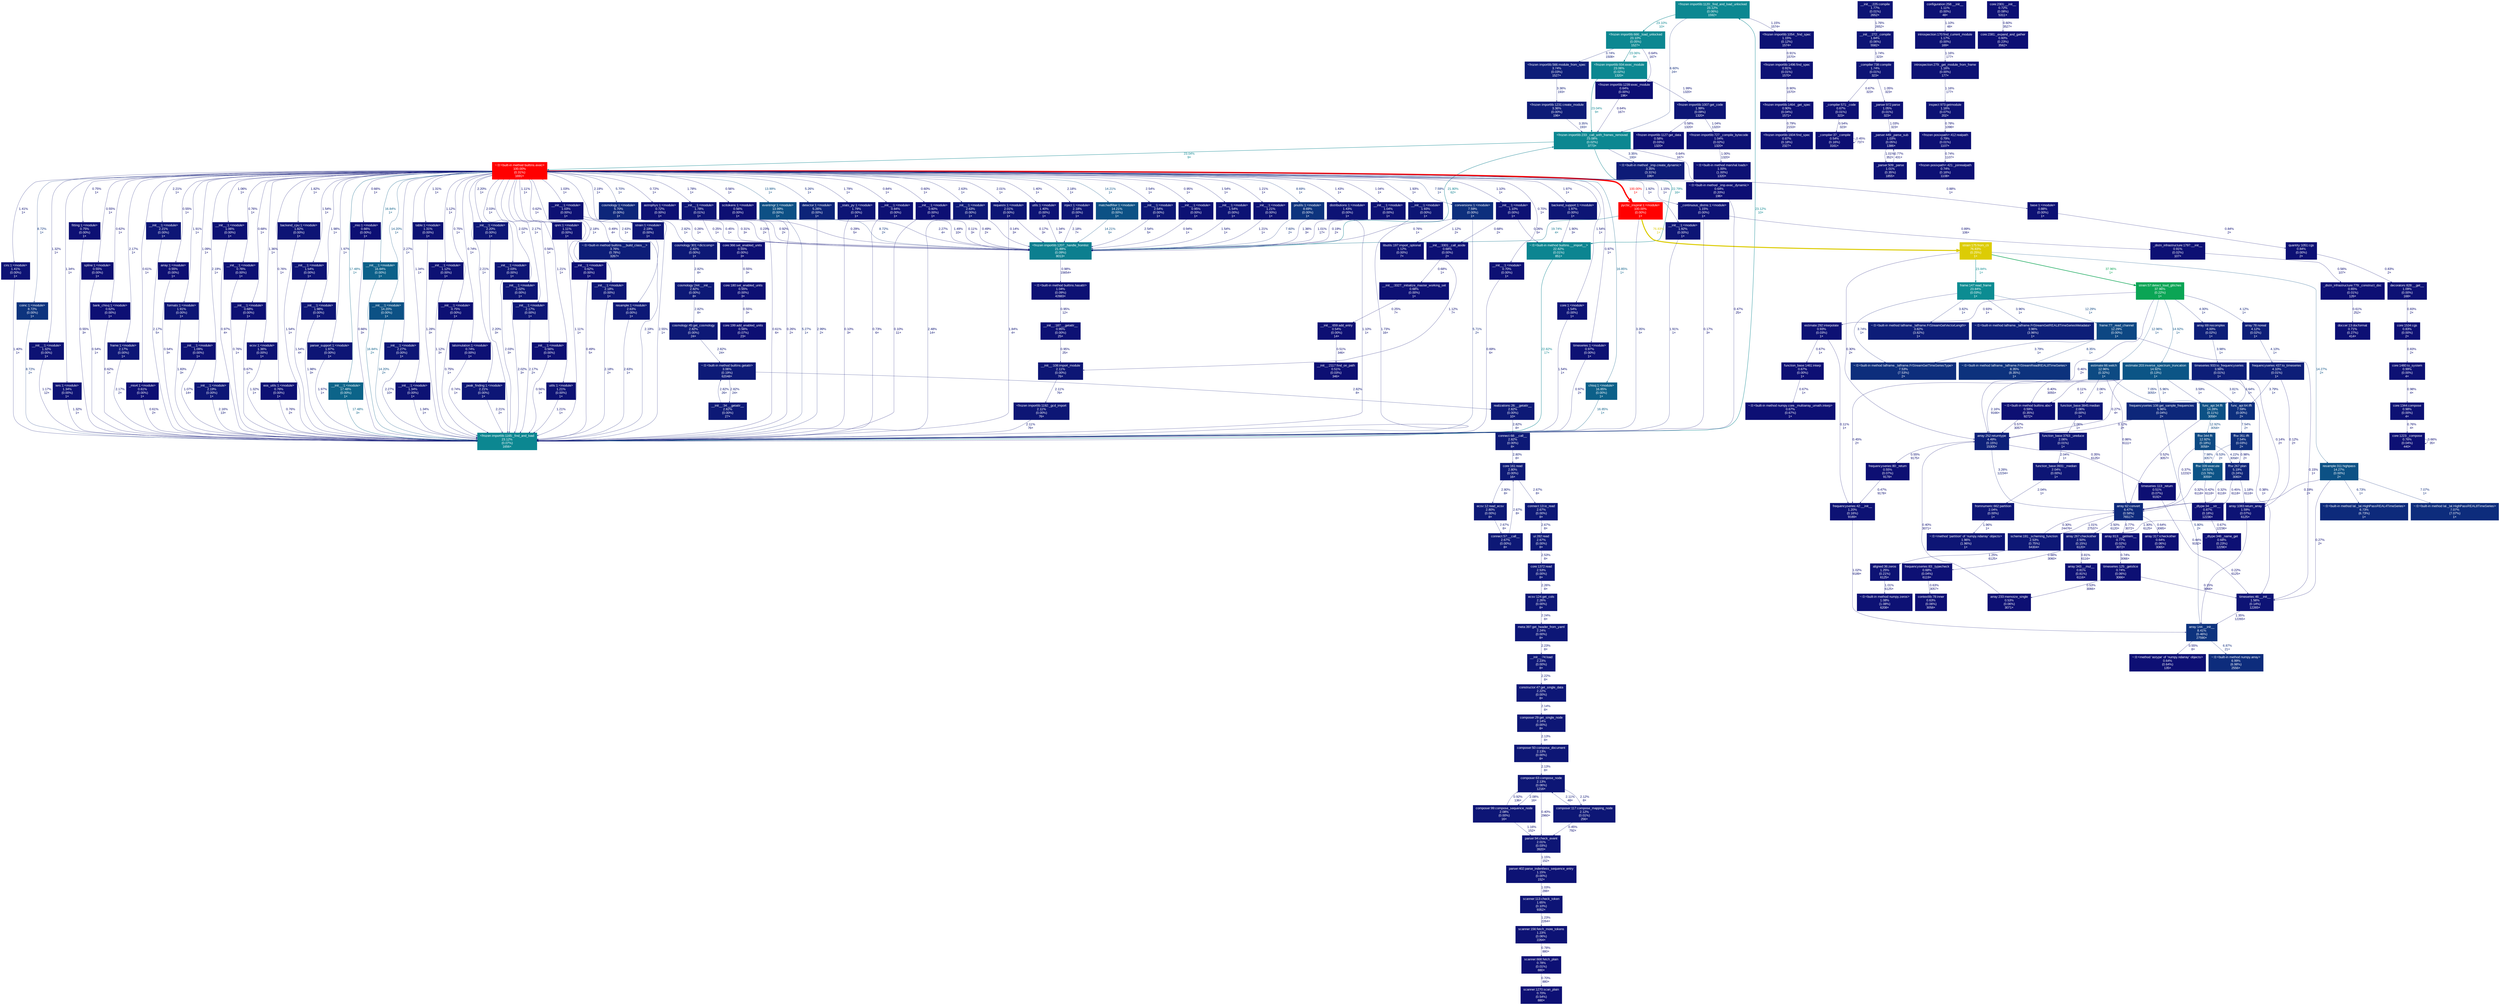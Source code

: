 digraph {
	graph [fontname=Arial, nodesep=0.125, ranksep=0.25];
	node [fontcolor=white, fontname=Arial, height=0, shape=box, style=filled, width=0];
	edge [fontname=Arial];
	186 [color="#0c8791", fontcolor="#ffffff", fontsize="10.00", label="<frozen importlib:1120:_find_and_load_unlocked\n23.12%\n(0.06%)\n1592×", tooltip="<frozen importlib._bootstrap>"];
	186 -> 537 [arrowsize="0.48", color="#0c8791", fontcolor="#0c8791", fontsize="10.00", label="23.10%\n10×", labeldistance="0.92", penwidth="0.92"];
	186 -> 1763 [arrowsize="0.35", color="#0d2a7b", fontcolor="#0d2a7b", fontsize="10.00", label="6.60%\n24×", labeldistance="0.50", penwidth="0.50"];
	186 -> 3051 [arrowsize="0.35", color="#0d1274", fontcolor="#0d1274", fontsize="10.00", label="1.15%\n1574×", labeldistance="0.50", penwidth="0.50"];
	189 [color="#0d1074", fontcolor="#ffffff", fontsize="10.00", label="_compiler:571:_code\n0.67%\n(0.01%)\n323×", tooltip="/Users/neereshkumarperla/miniconda3/envs/pycbc/lib/python3.11/re/_compiler.py"];
	189 -> 351 [arrowsize="0.35", color="#0d0f73", fontcolor="#0d0f73", fontsize="10.00", label="0.54%\n323×", labeldistance="0.50", penwidth="0.50"];
	227 [color="#0d1074", fontcolor="#ffffff", fontsize="10.00", label="scanner:668:fetch_plain\n0.78%\n(0.01%)\n880×", tooltip="/Users/neereshkumarperla/miniconda3/envs/pycbc/lib/python3.11/site-packages/yaml/scanner.py"];
	227 -> 286 [arrowsize="0.35", color="#0d1074", fontcolor="#0d1074", fontsize="10.00", label="0.70%\n880×", labeldistance="0.50", penwidth="0.50"];
	270 [color="#0d1776", fontcolor="#ffffff", fontsize="10.00", label="core:1372:read\n2.53%\n(0.00%)\n8×", tooltip="/Users/neereshkumarperla/miniconda3/envs/pycbc/lib/python3.11/site-packages/astropy/io/ascii/core.py"];
	270 -> 934 [arrowsize="0.35", color="#0d1676", fontcolor="#0d1676", fontsize="10.00", label="2.26%\n8×", labeldistance="0.50", penwidth="0.50"];
	276 [color="#0d1876", fontcolor="#ffffff", fontsize="10.00", label="ui:282:read\n2.67%\n(0.00%)\n8×", tooltip="/Users/neereshkumarperla/miniconda3/envs/pycbc/lib/python3.11/site-packages/astropy/io/ascii/ui.py"];
	276 -> 270 [arrowsize="0.35", color="#0d1776", fontcolor="#0d1776", fontsize="10.00", label="2.53%\n8×", labeldistance="0.50", penwidth="0.50"];
	283 [color="#0d1575", fontcolor="#ffffff", fontsize="10.00", label="composer:99:compose_sequence_node\n2.08%\n(0.00%)\n16×", tooltip="/Users/neereshkumarperla/miniconda3/envs/pycbc/lib/python3.11/site-packages/yaml/composer.py"];
	283 -> 2151 [arrowsize="0.35", color="#0d1274", fontcolor="#0d1274", fontsize="10.00", label="1.16%\n152×", labeldistance="0.50", penwidth="0.50"];
	283 -> 5891 [arrowsize="0.35", color="#0d1174", fontcolor="#0d1174", fontsize="10.00", label="0.92%\n136×", labeldistance="0.50", penwidth="0.50"];
	286 [color="#0d1074", fontcolor="#ffffff", fontsize="10.00", label="scanner:1270:scan_plain\n0.70%\n(0.54%)\n880×", tooltip="/Users/neereshkumarperla/miniconda3/envs/pycbc/lib/python3.11/site-packages/yaml/scanner.py"];
	288 [color="#0d1675", fontcolor="#ffffff", fontsize="10.00", label="composer:117:compose_mapping_node\n2.12%\n(0.01%)\n256×", tooltip="/Users/neereshkumarperla/miniconda3/envs/pycbc/lib/python3.11/site-packages/yaml/composer.py"];
	288 -> 2151 [arrowsize="0.35", color="#0d0f73", fontcolor="#0d0f73", fontsize="10.00", label="0.45%\n792×", labeldistance="0.50", penwidth="0.50"];
	288 -> 5891 [arrowsize="0.35", color="#0d1675", fontcolor="#0d1675", fontsize="10.00", label="2.11%\n48×", labeldistance="0.50", penwidth="0.50"];
	290 [color="#0d1274", fontcolor="#ffffff", fontsize="10.00", label="parser:402:parse_indentless_sequence_entry\n1.15%\n(0.00%)\n152×", tooltip="/Users/neereshkumarperla/miniconda3/envs/pycbc/lib/python3.11/site-packages/yaml/parser.py"];
	290 -> 2155 [arrowsize="0.35", color="#0d1174", fontcolor="#0d1174", fontsize="10.00", label="1.03%\n288×", labeldistance="0.50", penwidth="0.50"];
	296 [color="#0d0f73", fontcolor="#ffffff", fontsize="10.00", label="__init__:659:add_entry\n0.54%\n(0.00%)\n14×", tooltip="/Users/neereshkumarperla/miniconda3/envs/pycbc/lib/python3.11/site-packages/pkg_resources/__init__.py"];
	296 -> 2404 [arrowsize="0.35", color="#0d0f73", fontcolor="#0d0f73", fontsize="10.00", label="0.51%\n346×", labeldistance="0.50", penwidth="0.50"];
	315 [color="#0d1676", fontcolor="#ffffff", fontsize="10.00", label="strain:1:<module>\n2.19%\n(0.00%)\n1×", tooltip="/Users/neereshkumarperla/miniconda3/envs/pycbc/lib/python3.11/site-packages/pycbc/strain/strain.py"];
	315 -> 437 [arrowsize="0.35", color="#0d1676", fontcolor="#0d1676", fontsize="10.00", label="2.19%\n2×", labeldistance="0.50", penwidth="0.50"];
	322 [color="#0d1074", fontcolor="#ffffff", fontsize="10.00", label="doccer:13:docformat\n0.71%\n(0.27%)\n414×", tooltip="/Users/neereshkumarperla/miniconda3/envs/pycbc/lib/python3.11/site-packages/scipy/_lib/doccer.py"];
	326 [color="#0d1274", fontcolor="#ffffff", fontsize="10.00", label="introspection:170:find_current_module\n1.17%\n(0.00%)\n169×", tooltip="/Users/neereshkumarperla/miniconda3/envs/pycbc/lib/python3.11/site-packages/astropy/utils/introspection.py"];
	326 -> 8202 [arrowsize="0.35", color="#0d1274", fontcolor="#0d1274", fontsize="10.00", label="1.16%\n177×", labeldistance="0.50", penwidth="0.50"];
	343 [color="#0d4a83", fontcolor="#ffffff", fontsize="10.00", label="estimate:66:welch\n12.96%\n(0.32%)\n1×", tooltip="/Users/neereshkumarperla/miniconda3/envs/pycbc/lib/python3.11/site-packages/pycbc/psd/estimate.py"];
	343 -> 1767 [arrowsize="0.35", color="#0d0e73", fontcolor="#0d0e73", fontsize="10.00", label="0.40%\n3055×", labeldistance="0.50", penwidth="0.50"];
	343 -> 2226 [arrowsize="0.35", color="#0d2c7c", fontcolor="#0d2c7c", fontsize="10.00", label="7.05%\n3055×", labeldistance="0.50", penwidth="0.50"];
	343 -> 4279 [arrowsize="0.35", color="#0d1575", fontcolor="#0d1575", fontsize="10.00", label="2.06%\n1×", labeldistance="0.50", penwidth="0.50"];
	343 -> 4437 [arrowsize="0.35", color="#0d1074", fontcolor="#0d1074", fontsize="10.00", label="0.86%\n6111×", labeldistance="0.50", penwidth="0.50"];
	343 -> 4438 [arrowsize="0.35", color="#0d1676", fontcolor="#0d1676", fontsize="10.00", label="2.16%\n9166×", labeldistance="0.50", penwidth="0.50"];
	347 [color="#0d1174", fontcolor="#ffffff", fontsize="10.00", label="_parser:449:_parse_sub\n1.03%\n(0.05%)\n1386×", tooltip="/Users/neereshkumarperla/miniconda3/envs/pycbc/lib/python3.11/re/_parser.py"];
	347 -> 352 [arrowsize="0.35", color="#0d1174", fontcolor="#0d1174", fontsize="10.00", label="1.01%\n352×", labeldistance="0.50", penwidth="0.50"];
	351 [color="#0d0f73", fontcolor="#ffffff", fontsize="10.00", label="_compiler:37:_compile\n0.54%\n(0.16%)\n3161×", tooltip="/Users/neereshkumarperla/miniconda3/envs/pycbc/lib/python3.11/re/_compiler.py"];
	351 -> 351 [arrowsize="0.35", color="#0d0f73", fontcolor="#0d0f73", fontsize="10.00", label="0.45%\n737×", labeldistance="0.50", penwidth="0.50"];
	352 [color="#0d1174", fontcolor="#ffffff", fontsize="10.00", label="_parser:509:_parse\n1.01%\n(0.35%)\n1855×", tooltip="/Users/neereshkumarperla/miniconda3/envs/pycbc/lib/python3.11/re/_parser.py"];
	352 -> 347 [arrowsize="0.35", color="#0d1074", fontcolor="#0d1074", fontsize="10.00", label="0.77%\n431×", labeldistance="0.50", penwidth="0.50"];
	367 [color="#0d1575", fontcolor="#ffffff", fontsize="10.00", label="function_base:3931:_median\n2.04%\n(0.00%)\n1×", tooltip="/Users/neereshkumarperla/miniconda3/envs/pycbc/lib/python3.11/site-packages/numpy/lib/function_base.py"];
	367 -> 4034 [arrowsize="0.35", color="#0d1575", fontcolor="#0d1575", fontsize="10.00", label="2.04%\n1×", labeldistance="0.50", penwidth="0.50"];
	374 [color="#0d1074", fontcolor="#ffffff", fontsize="10.00", label="core:1223:_compose\n0.76%\n(0.04%)\n440×", tooltip="/Users/neereshkumarperla/miniconda3/envs/pycbc/lib/python3.11/site-packages/astropy/units/core.py"];
	374 -> 374 [arrowsize="0.35", color="#0d0f74", fontcolor="#0d0f74", fontsize="10.00", label="0.66%\n35×", labeldistance="0.50", penwidth="0.50"];
	382 [color="#0d1074", fontcolor="#ffffff", fontsize="10.00", label="<frozen importlib:1464:_get_spec\n0.90%\n(0.04%)\n1571×", tooltip="<frozen importlib._bootstrap_external>"];
	382 -> 994 [arrowsize="0.35", color="#0d1074", fontcolor="#0d1074", fontsize="10.00", label="0.79%\n2153×", labeldistance="0.50", penwidth="0.50"];
	399 [color="#0d1174", fontcolor="#ffffff", fontsize="10.00", label="__init__:1:<module>\n1.04%\n(0.00%)\n1×", tooltip="/Users/neereshkumarperla/miniconda3/envs/pycbc/lib/python3.11/site-packages/numpy/__init__.py"];
	399 -> 438 [arrowsize="0.35", color="#0d1174", fontcolor="#0d1174", fontsize="10.00", label="1.01%\n17×", labeldistance="0.50", penwidth="0.50"];
	418 [color="#0d0f74", fontcolor="#ffffff", fontsize="10.00", label="core:2381:_expand_and_gather\n0.60%\n(0.23%)\n3562×", tooltip="/Users/neereshkumarperla/miniconda3/envs/pycbc/lib/python3.11/site-packages/astropy/units/core.py"];
	437 [color="#0c8791", fontcolor="#ffffff", fontsize="10.00", label="<frozen importlib:1165:_find_and_load\n23.12%\n(0.07%)\n1656×", tooltip="<frozen importlib._bootstrap>"];
	437 -> 186 [arrowsize="0.48", color="#0c8791", fontcolor="#0c8791", fontsize="10.00", label="23.12%\n10×", labeldistance="0.92", penwidth="0.92"];
	438 [color="#0c7f8f", fontcolor="#ffffff", fontsize="10.00", label="<frozen importlib:1207:_handle_fromlist\n21.89%\n(0.09%)\n8013×", tooltip="<frozen importlib._bootstrap>"];
	438 -> 1763 [arrowsize="0.47", color="#0c7e8f", fontcolor="#0c7e8f", fontsize="10.00", label="21.80%\n62×", labeldistance="0.87", penwidth="0.87"];
	438 -> 1963 [arrowsize="0.35", color="#0d1174", fontcolor="#0d1174", fontsize="10.00", label="0.98%\n15654×", labeldistance="0.50", penwidth="0.50"];
	471 [color="#0d1174", fontcolor="#ffffff", fontsize="10.00", label="decorators:828:__get__\n1.09%\n(0.00%)\n168×", tooltip="/Users/neereshkumarperla/miniconda3/envs/pycbc/lib/python3.11/site-packages/astropy/utils/decorators.py"];
	471 -> 2932 [arrowsize="0.35", color="#0d1074", fontcolor="#0d1074", fontsize="10.00", label="0.83%\n2×", labeldistance="0.50", penwidth="0.50"];
	506 [color="#0d1074", fontcolor="#ffffff", fontsize="10.00", label="_distn_infrastructure:1797:__init__\n0.91%\n(0.02%)\n107×", tooltip="/Users/neereshkumarperla/miniconda3/envs/pycbc/lib/python3.11/site-packages/scipy/stats/_distn_infrastructure.py"];
	506 -> 686 [arrowsize="0.35", color="#0d0f73", fontcolor="#0d0f73", fontsize="10.00", label="0.56%\n107×", labeldistance="0.50", penwidth="0.50"];
	518 [color="#0d1274", fontcolor="#ffffff", fontsize="10.00", label="inspect:973:getmodule\n1.16%\n(0.07%)\n202×", tooltip="/Users/neereshkumarperla/miniconda3/envs/pycbc/lib/python3.11/inspect.py"];
	518 -> 2484 [arrowsize="0.35", color="#0d1074", fontcolor="#0d1074", fontsize="10.00", label="0.78%\n1098×", labeldistance="0.50", penwidth="0.50"];
	521 [color="#0d1575", fontcolor="#ffffff", fontsize="10.00", label="function_base:3763:_ureduce\n2.06%\n(0.01%)\n1×", tooltip="/Users/neereshkumarperla/miniconda3/envs/pycbc/lib/python3.11/site-packages/numpy/lib/function_base.py"];
	521 -> 367 [arrowsize="0.35", color="#0d1575", fontcolor="#0d1575", fontsize="10.00", label="2.04%\n1×", labeldistance="0.50", penwidth="0.50"];
	529 [color="#0d0f73", fontcolor="#ffffff", fontsize="10.00", label="core:199:add_enabled_units\n0.56%\n(0.07%)\n23×", tooltip="/Users/neereshkumarperla/miniconda3/envs/pycbc/lib/python3.11/site-packages/astropy/units/core.py"];
	537 [color="#0c8791", fontcolor="#ffffff", fontsize="10.00", label="<frozen importlib:666:_load_unlocked\n23.10%\n(0.05%)\n1527×", tooltip="<frozen importlib._bootstrap>"];
	537 -> 1965 [arrowsize="0.35", color="#0d1d78", fontcolor="#0d1d78", fontsize="10.00", label="3.74%\n1508×", labeldistance="0.50", penwidth="0.50"];
	537 -> 2879 [arrowsize="0.48", color="#0c8791", fontcolor="#0c8791", fontsize="10.00", label="23.06%\n9×", labeldistance="0.92", penwidth="0.92"];
	537 -> 2881 [arrowsize="0.35", color="#0d0f74", fontcolor="#0d0f74", fontsize="10.00", label="0.64%\n167×", labeldistance="0.50", penwidth="0.50"];
	544 [color="#0d1876", fontcolor="#ffffff", fontsize="10.00", label="connect:57:__call__\n2.67%\n(0.00%)\n8×", tooltip="/Users/neereshkumarperla/miniconda3/envs/pycbc/lib/python3.11/site-packages/astropy/table/connect.py"];
	544 -> 2184 [arrowsize="0.35", color="#0d1876", fontcolor="#0d1876", fontsize="10.00", label="2.67%\n8×", labeldistance="0.50", penwidth="0.50"];
	567 [color="#ff0000", fontcolor="#ffffff", fontsize="10.00", label="pycbc_inspiral:1:<module>\n100.00%\n(0.00%)\n1×", tooltip="/Users/neereshkumarperla/miniconda3/envs/pycbc/bin/pycbc_inspiral"];
	567 -> 437 [arrowsize="0.35", color="#0d1b77", fontcolor="#0d1b77", fontsize="10.00", label="3.35%\n5×", labeldistance="0.50", penwidth="0.50"];
	567 -> 438 [arrowsize="0.44", color="#0c718c", fontcolor="#0c718c", fontsize="10.00", label="19.74%\n4×", labeldistance="0.79", penwidth="0.79"];
	567 -> 2002 [arrowsize="0.88", color="#dccc05", fontcolor="#dccc05", fontsize="10.00", label="76.83%\n1×", labeldistance="3.07", penwidth="3.07"];
	614 [color="#0d1475", fontcolor="#ffffff", fontsize="10.00", label="_compiler:738:compile\n1.74%\n(0.01%)\n323×", tooltip="/Users/neereshkumarperla/miniconda3/envs/pycbc/lib/python3.11/re/_compiler.py"];
	614 -> 189 [arrowsize="0.35", color="#0d1074", fontcolor="#0d1074", fontsize="10.00", label="0.67%\n323×", labeldistance="0.50", penwidth="0.50"];
	614 -> 3483 [arrowsize="0.35", color="#0d1174", fontcolor="#0d1174", fontsize="10.00", label="1.05%\n323×", labeldistance="0.50", penwidth="0.50"];
	616 [color="#0d1274", fontcolor="#ffffff", fontsize="10.00", label="_continuous_distns:1:<module>\n1.15%\n(0.00%)\n1×", tooltip="/Users/neereshkumarperla/miniconda3/envs/pycbc/lib/python3.11/site-packages/scipy/stats/_continuous_distns.py"];
	616 -> 437 [arrowsize="0.35", color="#0d0d73", fontcolor="#0d0d73", fontsize="10.00", label="0.17%\n3×", labeldistance="0.50", penwidth="0.50"];
	616 -> 506 [arrowsize="0.35", color="#0d1074", fontcolor="#0d1074", fontsize="10.00", label="0.89%\n106×", labeldistance="0.50", penwidth="0.50"];
	631 [color="#0d1174", fontcolor="#ffffff", fontsize="10.00", label="core:1344:compose\n0.98%\n(0.00%)\n4×", tooltip="/Users/neereshkumarperla/miniconda3/envs/pycbc/lib/python3.11/site-packages/astropy/units/core.py"];
	631 -> 374 [arrowsize="0.35", color="#0d1074", fontcolor="#0d1074", fontsize="10.00", label="0.76%\n4×", labeldistance="0.50", penwidth="0.50"];
	657 [color="#0d1074", fontcolor="#ffffff", fontsize="10.00", label="__init__:3327:_initialize_master_working_set\n0.68%\n(0.00%)\n1×", tooltip="/Users/neereshkumarperla/miniconda3/envs/pycbc/lib/python3.11/site-packages/pkg_resources/__init__.py"];
	657 -> 296 [arrowsize="0.35", color="#0d0e73", fontcolor="#0d0e73", fontsize="10.00", label="0.25%\n7×", labeldistance="0.50", penwidth="0.50"];
	686 [color="#0d0f74", fontcolor="#ffffff", fontsize="10.00", label="_distn_infrastructure:779:_construct_doc\n0.65%\n(0.01%)\n126×", tooltip="/Users/neereshkumarperla/miniconda3/envs/pycbc/lib/python3.11/site-packages/scipy/stats/_distn_infrastructure.py"];
	686 -> 322 [arrowsize="0.35", color="#0d0f74", fontcolor="#0d0f74", fontsize="10.00", label="0.61%\n252×", labeldistance="0.50", penwidth="0.50"];
	885 [color="#0d1676", fontcolor="#ffffff", fontsize="10.00", label="meta:397:get_header_from_yaml\n2.24%\n(0.00%)\n8×", tooltip="/Users/neereshkumarperla/miniconda3/envs/pycbc/lib/python3.11/site-packages/astropy/table/meta.py"];
	885 -> 5893 [arrowsize="0.35", color="#0d1676", fontcolor="#0d1676", fontsize="10.00", label="2.23%\n8×", labeldistance="0.50", penwidth="0.50"];
	901 [color="#0d1174", fontcolor="#ffffff", fontsize="10.00", label="configuration:258:__init__\n1.11%\n(0.00%)\n48×", tooltip="/Users/neereshkumarperla/miniconda3/envs/pycbc/lib/python3.11/site-packages/astropy/config/configuration.py"];
	901 -> 326 [arrowsize="0.35", color="#0d1174", fontcolor="#0d1174", fontsize="10.00", label="1.10%\n48×", labeldistance="0.50", penwidth="0.50"];
	922 [color="#0d1074", fontcolor="#ffffff", fontsize="10.00", label="<frozen posixpath>:421:_joinrealpath\n0.74%\n(0.16%)\n1108×", tooltip="<frozen posixpath>"];
	934 [color="#0d1676", fontcolor="#ffffff", fontsize="10.00", label="ecsv:124:get_cols\n2.26%\n(0.00%)\n8×", tooltip="/Users/neereshkumarperla/miniconda3/envs/pycbc/lib/python3.11/site-packages/astropy/io/ascii/ecsv.py"];
	934 -> 885 [arrowsize="0.35", color="#0d1676", fontcolor="#0d1676", fontsize="10.00", label="2.24%\n8×", labeldistance="0.50", penwidth="0.50"];
	994 [color="#0d1074", fontcolor="#ffffff", fontsize="10.00", label="<frozen importlib:1604:find_spec\n0.87%\n(0.18%)\n2327×", tooltip="<frozen importlib._bootstrap_external>"];
	1024 [color="#0d1575", fontcolor="#ffffff", fontsize="10.00", label="requests:1:<module>\n2.01%\n(0.00%)\n1×", tooltip="/Users/neereshkumarperla/miniconda3/envs/pycbc/lib/python3.11/site-packages/igwn_auth_utils/requests.py"];
	1024 -> 437 [arrowsize="0.35", color="#0d1475", fontcolor="#0d1475", fontsize="10.00", label="1.84%\n4×", labeldistance="0.50", penwidth="0.50"];
	1024 -> 438 [arrowsize="0.35", color="#0d0d73", fontcolor="#0d0d73", fontsize="10.00", label="0.17%\n3×", labeldistance="0.50", penwidth="0.50"];
	1042 [color="#0d1675", fontcolor="#ffffff", fontsize="10.00", label="__init__:108:import_module\n2.11%\n(0.00%)\n76×", tooltip="/Users/neereshkumarperla/miniconda3/envs/pycbc/lib/python3.11/importlib/__init__.py"];
	1042 -> 3053 [arrowsize="0.35", color="#0d1675", fontcolor="#0d1675", fontsize="10.00", label="2.11%\n76×", labeldistance="0.50", penwidth="0.50"];
	1086 [color="#0d1074", fontcolor="#ffffff", fontsize="10.00", label="__init__:1:<module>\n0.70%\n(0.00%)\n1×", tooltip="/Users/neereshkumarperla/miniconda3/envs/pycbc/lib/python3.11/site-packages/urllib3/__init__.py"];
	1086 -> 437 [arrowsize="0.35", color="#0d1074", fontcolor="#0d1074", fontsize="10.00", label="0.69%\n6×", labeldistance="0.50", penwidth="0.50"];
	1090 [color="#0d1174", fontcolor="#ffffff", fontsize="10.00", label="__init__:1:<module>\n1.03%\n(0.00%)\n1×", tooltip="/Users/neereshkumarperla/miniconda3/envs/pycbc/lib/python3.11/site-packages/astropy/__init__.py"];
	1090 -> 438 [arrowsize="0.35", color="#0d0f73", fontcolor="#0d0f73", fontsize="10.00", label="0.45%\n1×", labeldistance="0.50", penwidth="0.50"];
	1090 -> 1161 [arrowsize="0.35", color="#0d0f73", fontcolor="#0d0f73", fontsize="10.00", label="0.49%\n4×", labeldistance="0.50", penwidth="0.50"];
	1141 [color="#0d1174", fontcolor="#ffffff", fontsize="10.00", label="__init__:1:<module>\n1.10%\n(0.00%)\n1×", tooltip="/Users/neereshkumarperla/miniconda3/envs/pycbc/lib/python3.11/site-packages/pkg_resources/__init__.py"];
	1141 -> 1762 [arrowsize="0.35", color="#0d0e73", fontcolor="#0d0e73", fontsize="10.00", label="0.26%\n5×", labeldistance="0.50", penwidth="0.50"];
	1141 -> 6864 [arrowsize="0.35", color="#0d1074", fontcolor="#0d1074", fontsize="10.00", label="0.68%\n2×", labeldistance="0.50", penwidth="0.50"];
	1148 [color="#0d1074", fontcolor="#ffffff", fontsize="10.00", label="_dtype:346:_name_get\n0.68%\n(0.23%)\n12290×", tooltip="/Users/neereshkumarperla/miniconda3/envs/pycbc/lib/python3.11/site-packages/numpy/core/_dtype.py"];
	1161 [color="#0d1d78", fontcolor="#ffffff", fontsize="10.00", label="~:0:<built-in method builtins.__build_class__>\n3.76%\n(0.78%)\n3267×", tooltip="~"];
	1194 [color="#0d1375", fontcolor="#ffffff", fontsize="10.00", label="core:1:<module>\n1.54%\n(0.00%)\n1×", tooltip="/Users/neereshkumarperla/miniconda3/envs/pycbc/lib/python3.11/site-packages/pycbc/fft/core.py"];
	1194 -> 437 [arrowsize="0.35", color="#0d1375", fontcolor="#0d1375", fontsize="10.00", label="1.54%\n1×", labeldistance="0.50", penwidth="0.50"];
	1202 [color="#0d1174", fontcolor="#ffffff", fontsize="10.00", label="timeseries:1:<module>\n0.97%\n(0.00%)\n1×", tooltip="/Users/neereshkumarperla/miniconda3/envs/pycbc/lib/python3.11/site-packages/pycbc/types/timeseries.py"];
	1202 -> 437 [arrowsize="0.35", color="#0d1174", fontcolor="#0d1174", fontsize="10.00", label="0.97%\n2×", labeldistance="0.50", penwidth="0.50"];
	1223 [color="#0c6089", fontcolor="#ffffff", fontsize="10.00", label="chisq:1:<module>\n16.85%\n(0.00%)\n1×", tooltip="/Users/neereshkumarperla/miniconda3/envs/pycbc/lib/python3.11/site-packages/pycbc/vetoes/chisq.py"];
	1223 -> 437 [arrowsize="0.41", color="#0c6089", fontcolor="#0c6089", fontsize="10.00", label="16.85%\n1×", labeldistance="0.67", penwidth="0.67"];
	1249 [color="#0d1575", fontcolor="#ffffff", fontsize="10.00", label="__init__:1:<module>\n1.92%\n(0.00%)\n1×", tooltip="/Users/neereshkumarperla/miniconda3/envs/pycbc/lib/python3.11/site-packages/astropy/time/__init__.py"];
	1249 -> 437 [arrowsize="0.35", color="#0d1575", fontcolor="#0d1575", fontsize="10.00", label="1.91%\n1×", labeldistance="0.50", penwidth="0.50"];
	1283 [color="#0d1375", fontcolor="#ffffff", fontsize="10.00", label="cirs:1:<module>\n1.41%\n(0.00%)\n1×", tooltip="/Users/neereshkumarperla/miniconda3/envs/pycbc/lib/python3.11/site-packages/astropy/coordinates/builtin_frames/cirs.py"];
	1283 -> 437 [arrowsize="0.35", color="#0d1375", fontcolor="#0d1375", fontsize="10.00", label="1.40%\n1×", labeldistance="0.50", penwidth="0.50"];
	1338 [color="#0d347e", fontcolor="#ffffff", fontsize="10.00", label="coinc:1:<module>\n8.72%\n(0.00%)\n1×", tooltip="/Users/neereshkumarperla/miniconda3/envs/pycbc/lib/python3.11/site-packages/pycbc/events/coinc.py"];
	1338 -> 437 [arrowsize="0.35", color="#0d347e", fontcolor="#0d347e", fontsize="10.00", label="8.72%\n2×", labeldistance="0.50", penwidth="0.50"];
	1397 [color="#0d1274", fontcolor="#ffffff", fontsize="10.00", label="__init__:1:<module>\n1.32%\n(0.00%)\n1×", tooltip="/Users/neereshkumarperla/miniconda3/envs/pycbc/lib/python3.11/site-packages/astropy/table/__init__.py"];
	1397 -> 437 [arrowsize="0.35", color="#0d1274", fontcolor="#0d1274", fontsize="10.00", label="1.17%\n12×", labeldistance="0.50", penwidth="0.50"];
	1398 [color="#0d1274", fontcolor="#ffffff", fontsize="10.00", label="iers:1:<module>\n1.34%\n(0.00%)\n1×", tooltip="/Users/neereshkumarperla/miniconda3/envs/pycbc/lib/python3.11/site-packages/astropy/utils/iers/iers.py"];
	1398 -> 437 [arrowsize="0.35", color="#0d1274", fontcolor="#0d1274", fontsize="10.00", label="1.32%\n1×", labeldistance="0.50", penwidth="0.50"];
	1421 [color="#0d1074", fontcolor="#ffffff", fontsize="10.00", label="base:1:<module>\n0.88%\n(0.00%)\n1×", tooltip="/Users/neereshkumarperla/miniconda3/envs/pycbc/lib/python3.11/site-packages/astropy/cosmology/flrw/base.py"];
	1421 -> 5002 [arrowsize="0.35", color="#0d1074", fontcolor="#0d1074", fontsize="10.00", label="0.84%\n2×", labeldistance="0.50", penwidth="0.50"];
	1422 [color="#0d1074", fontcolor="#ffffff", fontsize="10.00", label="fitting:1:<module>\n0.75%\n(0.00%)\n1×", tooltip="/Users/neereshkumarperla/miniconda3/envs/pycbc/lib/python3.11/site-packages/astropy/modeling/fitting.py"];
	1422 -> 437 [arrowsize="0.35", color="#0d0f73", fontcolor="#0d0f73", fontsize="10.00", label="0.55%\n3×", labeldistance="0.50", penwidth="0.50"];
	1465 [color="#0d267a", fontcolor="#ffffff", fontsize="10.00", label="cosmology:1:<module>\n5.70%\n(0.00%)\n1×", tooltip="/Users/neereshkumarperla/miniconda3/envs/pycbc/lib/python3.11/site-packages/pycbc/cosmology.py"];
	1465 -> 437 [arrowsize="0.35", color="#0d1776", fontcolor="#0d1776", fontsize="10.00", label="2.55%\n1×", labeldistance="0.50", penwidth="0.50"];
	1465 -> 438 [arrowsize="0.35", color="#0d0e73", fontcolor="#0d0e73", fontsize="10.00", label="0.31%\n3×", labeldistance="0.50", penwidth="0.50"];
	1465 -> 6649 [arrowsize="0.35", color="#0d1976", fontcolor="#0d1976", fontsize="10.00", label="2.82%\n1×", labeldistance="0.50", penwidth="0.50"];
	1485 [color="#0d0f73", fontcolor="#ffffff", fontsize="10.00", label="spline:1:<module>\n0.55%\n(0.00%)\n1×", tooltip="/Users/neereshkumarperla/miniconda3/envs/pycbc/lib/python3.11/site-packages/astropy/modeling/spline.py"];
	1485 -> 437 [arrowsize="0.35", color="#0d0f73", fontcolor="#0d0f73", fontsize="10.00", label="0.54%\n1×", labeldistance="0.50", penwidth="0.50"];
	1569 [color="#0d0f74", fontcolor="#ffffff", fontsize="10.00", label="bank_chisq:1:<module>\n0.62%\n(0.00%)\n1×", tooltip="/Users/neereshkumarperla/miniconda3/envs/pycbc/lib/python3.11/site-packages/pycbc/vetoes/bank_chisq.py"];
	1569 -> 437 [arrowsize="0.35", color="#0d0f74", fontcolor="#0d0f74", fontsize="10.00", label="0.62%\n1×", labeldistance="0.50", penwidth="0.50"];
	1576 [color="#0d1676", fontcolor="#ffffff", fontsize="10.00", label="inject:1:<module>\n2.18%\n(0.00%)\n1×", tooltip="/Users/neereshkumarperla/miniconda3/envs/pycbc/lib/python3.11/site-packages/pycbc/inject/inject.py"];
	1576 -> 438 [arrowsize="0.35", color="#0d1676", fontcolor="#0d1676", fontsize="10.00", label="2.18%\n7×", labeldistance="0.50", penwidth="0.50"];
	1577 [color="#0d1676", fontcolor="#ffffff", fontsize="10.00", label="frame:1:<module>\n2.17%\n(0.00%)\n1×", tooltip="/Users/neereshkumarperla/miniconda3/envs/pycbc/lib/python3.11/site-packages/pycbc/frame/frame.py"];
	1577 -> 437 [arrowsize="0.35", color="#0d1676", fontcolor="#0d1676", fontsize="10.00", label="2.17%\n2×", labeldistance="0.50", penwidth="0.50"];
	1631 [color="#0d0f73", fontcolor="#ffffff", fontsize="10.00", label="scitokens:1:<module>\n0.56%\n(0.00%)\n1×", tooltip="/Users/neereshkumarperla/miniconda3/envs/pycbc/lib/python3.11/site-packages/scitokens/scitokens.py"];
	1631 -> 437 [arrowsize="0.35", color="#0d0e73", fontcolor="#0d0e73", fontsize="10.00", label="0.26%\n2×", labeldistance="0.50", penwidth="0.50"];
	1631 -> 438 [arrowsize="0.35", color="#0d0e73", fontcolor="#0d0e73", fontsize="10.00", label="0.29%\n5×", labeldistance="0.50", penwidth="0.50"];
	1685 [color="#0d0f74", fontcolor="#ffffff", fontsize="10.00", label="_mio4:1:<module>\n0.61%\n(0.00%)\n1×", tooltip="/Users/neereshkumarperla/miniconda3/envs/pycbc/lib/python3.11/site-packages/scipy/io/matlab/_mio4.py"];
	1685 -> 437 [arrowsize="0.35", color="#0d0f74", fontcolor="#0d0f74", fontsize="10.00", label="0.61%\n2×", labeldistance="0.50", penwidth="0.50"];
	1701 [color="#0c5185", fontcolor="#ffffff", fontsize="10.00", label="matchedfilter:1:<module>\n14.21%\n(0.00%)\n1×", tooltip="/Users/neereshkumarperla/miniconda3/envs/pycbc/lib/python3.11/site-packages/pycbc/filter/matchedfilter.py"];
	1701 -> 438 [arrowsize="0.38", color="#0c5185", fontcolor="#0c5185", fontsize="10.00", label="14.21%\n5×", labeldistance="0.57", penwidth="0.57"];
	1702 [color="#0d5085", fontcolor="#ffffff", fontsize="10.00", label="eventmgr:1:<module>\n13.99%\n(0.00%)\n1×", tooltip="/Users/neereshkumarperla/miniconda3/envs/pycbc/lib/python3.11/site-packages/pycbc/events/eventmgr.py"];
	1702 -> 437 [arrowsize="0.35", color="#0d2479", fontcolor="#0d2479", fontsize="10.00", label="5.27%\n1×", labeldistance="0.50", penwidth="0.50"];
	1702 -> 438 [arrowsize="0.35", color="#0d347e", fontcolor="#0d347e", fontsize="10.00", label="8.72%\n2×", labeldistance="0.50", penwidth="0.50"];
	1703 [color="#0d2479", fontcolor="#ffffff", fontsize="10.00", label="detector:1:<module>\n5.26%\n(0.00%)\n1×", tooltip="/Users/neereshkumarperla/miniconda3/envs/pycbc/lib/python3.11/site-packages/pycbc/detector.py"];
	1703 -> 437 [arrowsize="0.35", color="#0d1977", fontcolor="#0d1977", fontsize="10.00", label="2.99%\n2×", labeldistance="0.50", penwidth="0.50"];
	1703 -> 438 [arrowsize="0.35", color="#0d1676", fontcolor="#0d1676", fontsize="10.00", label="2.27%\n4×", labeldistance="0.50", penwidth="0.50"];
	1711 [color="#0d1676", fontcolor="#ffffff", fontsize="10.00", label="__init__:1:<module>\n2.21%\n(0.00%)\n1×", tooltip="/Users/neereshkumarperla/miniconda3/envs/pycbc/lib/python3.11/site-packages/pycbc/__init__.py"];
	1711 -> 437 [arrowsize="0.35", color="#0d1676", fontcolor="#0d1676", fontsize="10.00", label="2.17%\n5×", labeldistance="0.50", penwidth="0.50"];
	1713 [color="#0d0f73", fontcolor="#ffffff", fontsize="10.00", label="array:1:<module>\n0.55%\n(0.00%)\n1×", tooltip="/Users/neereshkumarperla/miniconda3/envs/pycbc/lib/python3.11/site-packages/pycbc/types/array.py"];
	1713 -> 437 [arrowsize="0.35", color="#0d0f73", fontcolor="#0d0f73", fontsize="10.00", label="0.54%\n3×", labeldistance="0.50", penwidth="0.50"];
	1723 [color="#0d1475", fontcolor="#ffffff", fontsize="10.00", label="_stats_py:1:<module>\n1.79%\n(0.00%)\n1×", tooltip="/Users/neereshkumarperla/miniconda3/envs/pycbc/lib/python3.11/site-packages/scipy/stats/_stats_py.py"];
	1723 -> 437 [arrowsize="0.35", color="#0d0d73", fontcolor="#0d0d73", fontsize="10.00", label="0.10%\n3×", labeldistance="0.50", penwidth="0.50"];
	1723 -> 438 [arrowsize="0.35", color="#0d1375", fontcolor="#0d1375", fontsize="10.00", label="1.49%\n10×", labeldistance="0.50", penwidth="0.50"];
	1759 [color="#0d1575", fontcolor="#ffffff", fontsize="10.00", label="formats:1:<module>\n1.91%\n(0.00%)\n1×", tooltip="/Users/neereshkumarperla/miniconda3/envs/pycbc/lib/python3.11/site-packages/astropy/time/formats.py"];
	1759 -> 437 [arrowsize="0.35", color="#0d1475", fontcolor="#0d1475", fontsize="10.00", label="1.83%\n3×", labeldistance="0.50", penwidth="0.50"];
	1762 [color="#0c8591", fontcolor="#ffffff", fontsize="10.00", label="~:0:<built-in method builtins.__import__>\n22.82%\n(0.01%)\n851×", tooltip="~"];
	1762 -> 437 [arrowsize="0.48", color="#0c8591", fontcolor="#0c8591", fontsize="10.00", label="22.82%\n17×", labeldistance="0.91", penwidth="0.91"];
	1763 [color="#0c8791", fontcolor="#ffffff", fontsize="10.00", label="<frozen importlib:233:_call_with_frames_removed\n23.08%\n(0.02%)\n3773×", tooltip="<frozen importlib._bootstrap>"];
	1763 -> 1762 [arrowsize="0.48", color="#0c8590", fontcolor="#0c8590", fontsize="10.00", label="22.79%\n16×", labeldistance="0.91", penwidth="0.91"];
	1763 -> 1835 [arrowsize="0.48", color="#0c8691", fontcolor="#0c8691", fontsize="10.00", label="23.04%\n9×", labeldistance="0.92", penwidth="0.92"];
	1763 -> 2421 [arrowsize="0.35", color="#0d1b77", fontcolor="#0d1b77", fontsize="10.00", label="3.35%\n193×", labeldistance="0.50", penwidth="0.50"];
	1763 -> 2422 [arrowsize="0.35", color="#0d0f74", fontcolor="#0d0f74", fontsize="10.00", label="0.64%\n167×", labeldistance="0.50", penwidth="0.50"];
	1765 [color="#0d1575", fontcolor="#ffffff", fontsize="10.00", label="backend_support:1:<module>\n1.97%\n(0.00%)\n1×", tooltip="/Users/neereshkumarperla/miniconda3/envs/pycbc/lib/python3.11/site-packages/pycbc/fft/backend_support.py"];
	1765 -> 1762 [arrowsize="0.35", color="#0d1575", fontcolor="#0d1575", fontsize="10.00", label="1.90%\n3×", labeldistance="0.50", penwidth="0.50"];
	1766 [color="#0d1776", fontcolor="#ffffff", fontsize="10.00", label="scheme:191:_scheming_function\n2.53%\n(0.75%)\n64304×", tooltip="/Users/neereshkumarperla/miniconda3/envs/pycbc/lib/python3.11/site-packages/pycbc/scheme.py"];
	1766 -> 4063 [arrowsize="0.35", color="#0d1274", fontcolor="#0d1274", fontsize="10.00", label="1.25%\n6125×", labeldistance="0.50", penwidth="0.50"];
	1766 -> 4437 [arrowsize="0.35", color="#0d0e73", fontcolor="#0d0e73", fontsize="10.00", label="0.30%\n24476×", labeldistance="0.50", penwidth="0.50"];
	1767 [color="#0d0f73", fontcolor="#ffffff", fontsize="10.00", label="~:0:<built-in method builtins.abs>\n0.59%\n(0.35%)\n9272×", tooltip="~"];
	1767 -> 4438 [arrowsize="0.35", color="#0d0f73", fontcolor="#0d0f73", fontsize="10.00", label="0.57%\n3057×", labeldistance="0.50", penwidth="0.50"];
	1772 [color="#0c5586", fontcolor="#ffffff", fontsize="10.00", label="estimate:203:inverse_spectrum_truncation\n14.92%\n(0.13%)\n1×", tooltip="/Users/neereshkumarperla/miniconda3/envs/pycbc/lib/python3.11/site-packages/pycbc/psd/estimate.py"];
	1772 -> 1767 [arrowsize="0.35", color="#0d0d73", fontcolor="#0d0d73", fontsize="10.00", label="0.11%\n1×", labeldistance="0.50", penwidth="0.50"];
	1772 -> 2224 [arrowsize="0.35", color="#0d0e73", fontcolor="#0d0e73", fontsize="10.00", label="0.38%\n1×", labeldistance="0.50", penwidth="0.50"];
	1772 -> 2225 [arrowsize="0.35", color="#0d0f73", fontcolor="#0d0f73", fontsize="10.00", label="0.45%\n2×", labeldistance="0.50", penwidth="0.50"];
	1772 -> 2226 [arrowsize="0.35", color="#0d1c77", fontcolor="#0d1c77", fontsize="10.00", label="3.59%\n1×", labeldistance="0.50", penwidth="0.50"];
	1772 -> 2227 [arrowsize="0.35", color="#0d1d78", fontcolor="#0d1d78", fontsize="10.00", label="3.81%\n1×", labeldistance="0.50", penwidth="0.50"];
	1772 -> 2301 [arrowsize="0.35", color="#0d277a", fontcolor="#0d277a", fontsize="10.00", label="5.96%\n1×", labeldistance="0.50", penwidth="0.50"];
	1772 -> 4438 [arrowsize="0.35", color="#0d0e73", fontcolor="#0d0e73", fontsize="10.00", label="0.27%\n4×", labeldistance="0.50", penwidth="0.50"];
	1773 [color="#0ba555", fontcolor="#ffffff", fontsize="10.00", label="strain:57:detect_loud_glitches\n37.96%\n(0.22%)\n1×", tooltip="/Users/neereshkumarperla/miniconda3/envs/pycbc/lib/python3.11/site-packages/pycbc/strain/strain.py"];
	1773 -> 343 [arrowsize="0.36", color="#0d4a83", fontcolor="#0d4a83", fontsize="10.00", label="12.96%\n1×", labeldistance="0.52", penwidth="0.52"];
	1773 -> 1772 [arrowsize="0.39", color="#0c5586", fontcolor="#0c5586", fontsize="10.00", label="14.92%\n1×", labeldistance="0.60", penwidth="0.60"];
	1773 -> 2351 [arrowsize="0.35", color="#0d1174", fontcolor="#0d1174", fontsize="10.00", label="0.93%\n1×", labeldistance="0.50", penwidth="0.50"];
	1773 -> 4438 [arrowsize="0.35", color="#0d0f73", fontcolor="#0d0f73", fontsize="10.00", label="0.46%\n2×", labeldistance="0.50", penwidth="0.50"];
	1773 -> 4453 [arrowsize="0.35", color="#0d1e78", fontcolor="#0d1e78", fontsize="10.00", label="4.00%\n1×", labeldistance="0.50", penwidth="0.50"];
	1773 -> 4454 [arrowsize="0.35", color="#0d1e78", fontcolor="#0d1e78", fontsize="10.00", label="4.12%\n1×", labeldistance="0.50", penwidth="0.50"];
	1821 [color="#0d1074", fontcolor="#ffffff", fontsize="10.00", label="__init__:1:<module>\n0.84%\n(0.00%)\n1×", tooltip="/Users/neereshkumarperla/miniconda3/envs/pycbc/lib/python3.11/site-packages/scipy/io/__init__.py"];
	1821 -> 437 [arrowsize="0.35", color="#0d1074", fontcolor="#0d1074", fontsize="10.00", label="0.73%\n6×", labeldistance="0.50", penwidth="0.50"];
	1821 -> 438 [arrowsize="0.35", color="#0d0d73", fontcolor="#0d0d73", fontsize="10.00", label="0.11%\n3×", labeldistance="0.50", penwidth="0.50"];
	1822 [color="#0d0f74", fontcolor="#ffffff", fontsize="10.00", label="__init__:1:<module>\n0.60%\n(0.00%)\n1×", tooltip="/Users/neereshkumarperla/miniconda3/envs/pycbc/lib/python3.11/site-packages/scipy/sparse/__init__.py"];
	1822 -> 437 [arrowsize="0.35", color="#0d0d73", fontcolor="#0d0d73", fontsize="10.00", label="0.10%\n11×", labeldistance="0.50", penwidth="0.50"];
	1822 -> 438 [arrowsize="0.35", color="#0d0f73", fontcolor="#0d0f73", fontsize="10.00", label="0.49%\n2×", labeldistance="0.50", penwidth="0.50"];
	1827 [color="#0d1174", fontcolor="#ffffff", fontsize="10.00", label="__init__:1:<module>\n1.09%\n(0.00%)\n1×", tooltip="/Users/neereshkumarperla/miniconda3/envs/pycbc/lib/python3.11/site-packages/scipy/optimize/__init__.py"];
	1827 -> 437 [arrowsize="0.35", color="#0d1174", fontcolor="#0d1174", fontsize="10.00", label="1.07%\n14×", labeldistance="0.50", penwidth="0.50"];
	1831 [color="#0d1876", fontcolor="#ffffff", fontsize="10.00", label="__init__:1:<module>\n2.63%\n(0.00%)\n1×", tooltip="/Users/neereshkumarperla/miniconda3/envs/pycbc/lib/python3.11/site-packages/scipy/signal/__init__.py"];
	1831 -> 437 [arrowsize="0.35", color="#0d1776", fontcolor="#0d1776", fontsize="10.00", label="2.48%\n14×", labeldistance="0.50", penwidth="0.50"];
	1831 -> 438 [arrowsize="0.35", color="#0d0d73", fontcolor="#0d0d73", fontsize="10.00", label="0.14%\n3×", labeldistance="0.50", penwidth="0.50"];
	1832 [color="#0d1676", fontcolor="#ffffff", fontsize="10.00", label="__init__:1:<module>\n2.19%\n(0.00%)\n1×", tooltip="/Users/neereshkumarperla/miniconda3/envs/pycbc/lib/python3.11/site-packages/scipy/stats/__init__.py"];
	1832 -> 437 [arrowsize="0.35", color="#0d1676", fontcolor="#0d1676", fontsize="10.00", label="2.16%\n13×", labeldistance="0.50", penwidth="0.50"];
	1835 [color="#ff0000", fontcolor="#ffffff", fontsize="10.00", label="~:0:<built-in method builtins.exec>\n100.00%\n(0.31%)\n1691×", tooltip="~"];
	1835 -> 315 [arrowsize="0.35", color="#0d1676", fontcolor="#0d1676", fontsize="10.00", label="2.19%\n1×", labeldistance="0.50", penwidth="0.50"];
	1835 -> 399 [arrowsize="0.35", color="#0d1174", fontcolor="#0d1174", fontsize="10.00", label="1.04%\n1×", labeldistance="0.50", penwidth="0.50"];
	1835 -> 567 [arrowsize="1.00", color="#ff0000", fontcolor="#ff0000", fontsize="10.00", label="100.00%\n1×", labeldistance="4.00", penwidth="4.00"];
	1835 -> 616 [arrowsize="0.35", color="#0d1274", fontcolor="#0d1274", fontsize="10.00", label="1.15%\n1×", labeldistance="0.50", penwidth="0.50"];
	1835 -> 1024 [arrowsize="0.35", color="#0d1575", fontcolor="#0d1575", fontsize="10.00", label="2.01%\n1×", labeldistance="0.50", penwidth="0.50"];
	1835 -> 1086 [arrowsize="0.35", color="#0d1074", fontcolor="#0d1074", fontsize="10.00", label="0.70%\n1×", labeldistance="0.50", penwidth="0.50"];
	1835 -> 1090 [arrowsize="0.35", color="#0d1174", fontcolor="#0d1174", fontsize="10.00", label="1.03%\n1×", labeldistance="0.50", penwidth="0.50"];
	1835 -> 1141 [arrowsize="0.35", color="#0d1174", fontcolor="#0d1174", fontsize="10.00", label="1.10%\n1×", labeldistance="0.50", penwidth="0.50"];
	1835 -> 1194 [arrowsize="0.35", color="#0d1375", fontcolor="#0d1375", fontsize="10.00", label="1.54%\n1×", labeldistance="0.50", penwidth="0.50"];
	1835 -> 1202 [arrowsize="0.35", color="#0d1174", fontcolor="#0d1174", fontsize="10.00", label="0.97%\n1×", labeldistance="0.50", penwidth="0.50"];
	1835 -> 1223 [arrowsize="0.41", color="#0c6089", fontcolor="#0c6089", fontsize="10.00", label="16.85%\n1×", labeldistance="0.67", penwidth="0.67"];
	1835 -> 1249 [arrowsize="0.35", color="#0d1575", fontcolor="#0d1575", fontsize="10.00", label="1.92%\n1×", labeldistance="0.50", penwidth="0.50"];
	1835 -> 1283 [arrowsize="0.35", color="#0d1375", fontcolor="#0d1375", fontsize="10.00", label="1.41%\n1×", labeldistance="0.50", penwidth="0.50"];
	1835 -> 1338 [arrowsize="0.35", color="#0d347e", fontcolor="#0d347e", fontsize="10.00", label="8.72%\n1×", labeldistance="0.50", penwidth="0.50"];
	1835 -> 1397 [arrowsize="0.35", color="#0d1274", fontcolor="#0d1274", fontsize="10.00", label="1.32%\n1×", labeldistance="0.50", penwidth="0.50"];
	1835 -> 1398 [arrowsize="0.35", color="#0d1274", fontcolor="#0d1274", fontsize="10.00", label="1.34%\n1×", labeldistance="0.50", penwidth="0.50"];
	1835 -> 1421 [arrowsize="0.35", color="#0d1074", fontcolor="#0d1074", fontsize="10.00", label="0.88%\n1×", labeldistance="0.50", penwidth="0.50"];
	1835 -> 1422 [arrowsize="0.35", color="#0d1074", fontcolor="#0d1074", fontsize="10.00", label="0.75%\n1×", labeldistance="0.50", penwidth="0.50"];
	1835 -> 1465 [arrowsize="0.35", color="#0d267a", fontcolor="#0d267a", fontsize="10.00", label="5.70%\n1×", labeldistance="0.50", penwidth="0.50"];
	1835 -> 1485 [arrowsize="0.35", color="#0d0f73", fontcolor="#0d0f73", fontsize="10.00", label="0.55%\n1×", labeldistance="0.50", penwidth="0.50"];
	1835 -> 1569 [arrowsize="0.35", color="#0d0f74", fontcolor="#0d0f74", fontsize="10.00", label="0.62%\n1×", labeldistance="0.50", penwidth="0.50"];
	1835 -> 1576 [arrowsize="0.35", color="#0d1676", fontcolor="#0d1676", fontsize="10.00", label="2.18%\n1×", labeldistance="0.50", penwidth="0.50"];
	1835 -> 1577 [arrowsize="0.35", color="#0d1676", fontcolor="#0d1676", fontsize="10.00", label="2.17%\n1×", labeldistance="0.50", penwidth="0.50"];
	1835 -> 1631 [arrowsize="0.35", color="#0d0f73", fontcolor="#0d0f73", fontsize="10.00", label="0.56%\n1×", labeldistance="0.50", penwidth="0.50"];
	1835 -> 1685 [arrowsize="0.35", color="#0d0f74", fontcolor="#0d0f74", fontsize="10.00", label="0.61%\n1×", labeldistance="0.50", penwidth="0.50"];
	1835 -> 1701 [arrowsize="0.38", color="#0c5185", fontcolor="#0c5185", fontsize="10.00", label="14.21%\n1×", labeldistance="0.57", penwidth="0.57"];
	1835 -> 1702 [arrowsize="0.37", color="#0d5085", fontcolor="#0d5085", fontsize="10.00", label="13.99%\n1×", labeldistance="0.56", penwidth="0.56"];
	1835 -> 1703 [arrowsize="0.35", color="#0d2479", fontcolor="#0d2479", fontsize="10.00", label="5.26%\n1×", labeldistance="0.50", penwidth="0.50"];
	1835 -> 1711 [arrowsize="0.35", color="#0d1676", fontcolor="#0d1676", fontsize="10.00", label="2.21%\n1×", labeldistance="0.50", penwidth="0.50"];
	1835 -> 1713 [arrowsize="0.35", color="#0d0f73", fontcolor="#0d0f73", fontsize="10.00", label="0.55%\n1×", labeldistance="0.50", penwidth="0.50"];
	1835 -> 1723 [arrowsize="0.35", color="#0d1475", fontcolor="#0d1475", fontsize="10.00", label="1.79%\n1×", labeldistance="0.50", penwidth="0.50"];
	1835 -> 1759 [arrowsize="0.35", color="#0d1575", fontcolor="#0d1575", fontsize="10.00", label="1.91%\n1×", labeldistance="0.50", penwidth="0.50"];
	1835 -> 1765 [arrowsize="0.35", color="#0d1575", fontcolor="#0d1575", fontsize="10.00", label="1.97%\n1×", labeldistance="0.50", penwidth="0.50"];
	1835 -> 1821 [arrowsize="0.35", color="#0d1074", fontcolor="#0d1074", fontsize="10.00", label="0.84%\n1×", labeldistance="0.50", penwidth="0.50"];
	1835 -> 1822 [arrowsize="0.35", color="#0d0f74", fontcolor="#0d0f74", fontsize="10.00", label="0.60%\n1×", labeldistance="0.50", penwidth="0.50"];
	1835 -> 1827 [arrowsize="0.35", color="#0d1174", fontcolor="#0d1174", fontsize="10.00", label="1.09%\n1×", labeldistance="0.50", penwidth="0.50"];
	1835 -> 1831 [arrowsize="0.35", color="#0d1876", fontcolor="#0d1876", fontsize="10.00", label="2.63%\n1×", labeldistance="0.50", penwidth="0.50"];
	1835 -> 1832 [arrowsize="0.35", color="#0d1676", fontcolor="#0d1676", fontsize="10.00", label="2.19%\n1×", labeldistance="0.50", penwidth="0.50"];
	1835 -> 1949 [arrowsize="0.35", color="#0d1174", fontcolor="#0d1174", fontsize="10.00", label="1.06%\n1×", labeldistance="0.50", penwidth="0.50"];
	1835 -> 1956 [arrowsize="0.35", color="#0d1074", fontcolor="#0d1074", fontsize="10.00", label="0.72%\n1×", labeldistance="0.50", penwidth="0.50"];
	1835 -> 2447 [arrowsize="0.35", color="#0d1074", fontcolor="#0d1074", fontsize="10.00", label="0.76%\n1×", labeldistance="0.50", penwidth="0.50"];
	1835 -> 2656 [arrowsize="0.35", color="#0d1074", fontcolor="#0d1074", fontsize="10.00", label="0.68%\n1×", labeldistance="0.50", penwidth="0.50"];
	1835 -> 2719 [arrowsize="0.35", color="#0d1475", fontcolor="#0d1475", fontsize="10.00", label="1.78%\n1×", labeldistance="0.50", penwidth="0.50"];
	1835 -> 2772 [arrowsize="0.35", color="#0d1575", fontcolor="#0d1575", fontsize="10.00", label="1.93%\n1×", labeldistance="0.50", penwidth="0.50"];
	1835 -> 2782 [arrowsize="0.35", color="#0d1776", fontcolor="#0d1776", fontsize="10.00", label="2.54%\n1×", labeldistance="0.50", penwidth="0.50"];
	1835 -> 2789 [arrowsize="0.35", color="#0d1174", fontcolor="#0d1174", fontsize="10.00", label="0.95%\n1×", labeldistance="0.50", penwidth="0.50"];
	1835 -> 2797 [arrowsize="0.35", color="#0d1375", fontcolor="#0d1375", fontsize="10.00", label="1.54%\n1×", labeldistance="0.50", penwidth="0.50"];
	1835 -> 2798 [arrowsize="0.35", color="#0d1274", fontcolor="#0d1274", fontsize="10.00", label="1.21%\n1×", labeldistance="0.50", penwidth="0.50"];
	1835 -> 2799 [arrowsize="0.35", color="#0d1274", fontcolor="#0d1274", fontsize="10.00", label="1.36%\n1×", labeldistance="0.50", penwidth="0.50"];
	1835 -> 2801 [arrowsize="0.35", color="#0d1074", fontcolor="#0d1074", fontsize="10.00", label="0.76%\n1×", labeldistance="0.50", penwidth="0.50"];
	1835 -> 2805 [arrowsize="0.35", color="#0d1375", fontcolor="#0d1375", fontsize="10.00", label="1.43%\n1×", labeldistance="0.50", penwidth="0.50"];
	1835 -> 2893 [arrowsize="0.35", color="#0d1475", fontcolor="#0d1475", fontsize="10.00", label="1.82%\n1×", labeldistance="0.50", penwidth="0.50"];
	1835 -> 2894 [arrowsize="0.35", color="#0d1375", fontcolor="#0d1375", fontsize="10.00", label="1.54%\n1×", labeldistance="0.50", penwidth="0.50"];
	1835 -> 2895 [arrowsize="0.35", color="#0d1575", fontcolor="#0d1575", fontsize="10.00", label="1.98%\n1×", labeldistance="0.50", penwidth="0.50"];
	1835 -> 2896 [arrowsize="0.35", color="#0d1575", fontcolor="#0d1575", fontsize="10.00", label="1.97%\n1×", labeldistance="0.50", penwidth="0.50"];
	1835 -> 2897 [arrowsize="0.42", color="#0c6489", fontcolor="#0c6489", fontsize="10.00", label="17.48%\n1×", labeldistance="0.70", penwidth="0.70"];
	1835 -> 2902 [arrowsize="0.35", color="#0d0f74", fontcolor="#0d0f74", fontsize="10.00", label="0.66%\n1×", labeldistance="0.50", penwidth="0.50"];
	1835 -> 2921 [arrowsize="0.41", color="#0c6089", fontcolor="#0c6089", fontsize="10.00", label="16.84%\n1×", labeldistance="0.67", penwidth="0.67"];
	1835 -> 2923 [arrowsize="0.38", color="#0c5185", fontcolor="#0c5185", fontsize="10.00", label="14.20%\n1×", labeldistance="0.57", penwidth="0.57"];
	1835 -> 2934 [arrowsize="0.35", color="#0d1676", fontcolor="#0d1676", fontsize="10.00", label="2.27%\n1×", labeldistance="0.50", penwidth="0.50"];
	1835 -> 2940 [arrowsize="0.35", color="#0d1274", fontcolor="#0d1274", fontsize="10.00", label="1.34%\n1×", labeldistance="0.50", penwidth="0.50"];
	1835 -> 2980 [arrowsize="0.35", color="#0d2f7d", fontcolor="#0d2f7d", fontsize="10.00", label="7.59%\n1×", labeldistance="0.50", penwidth="0.50"];
	1835 -> 2991 [arrowsize="0.35", color="#0d1274", fontcolor="#0d1274", fontsize="10.00", label="1.31%\n1×", labeldistance="0.50", penwidth="0.50"];
	1835 -> 2999 [arrowsize="0.35", color="#0d1174", fontcolor="#0d1174", fontsize="10.00", label="1.12%\n1×", labeldistance="0.50", penwidth="0.50"];
	1835 -> 3001 [arrowsize="0.35", color="#0d1074", fontcolor="#0d1074", fontsize="10.00", label="0.75%\n1×", labeldistance="0.50", penwidth="0.50"];
	1835 -> 3002 [arrowsize="0.35", color="#0d1074", fontcolor="#0d1074", fontsize="10.00", label="0.74%\n1×", labeldistance="0.50", penwidth="0.50"];
	1835 -> 3017 [arrowsize="0.35", color="#0d1676", fontcolor="#0d1676", fontsize="10.00", label="2.21%\n1×", labeldistance="0.50", penwidth="0.50"];
	1835 -> 3025 [arrowsize="0.35", color="#0d1676", fontcolor="#0d1676", fontsize="10.00", label="2.20%\n1×", labeldistance="0.50", penwidth="0.50"];
	1835 -> 3026 [arrowsize="0.35", color="#0d1575", fontcolor="#0d1575", fontsize="10.00", label="2.03%\n1×", labeldistance="0.50", penwidth="0.50"];
	1835 -> 3028 [arrowsize="0.35", color="#0d1575", fontcolor="#0d1575", fontsize="10.00", label="2.02%\n1×", labeldistance="0.50", penwidth="0.50"];
	1835 -> 3030 [arrowsize="0.35", color="#0d1676", fontcolor="#0d1676", fontsize="10.00", label="2.17%\n1×", labeldistance="0.50", penwidth="0.50"];
	1835 -> 3042 [arrowsize="0.35", color="#0d0f73", fontcolor="#0d0f73", fontsize="10.00", label="0.56%\n1×", labeldistance="0.50", penwidth="0.50"];
	1835 -> 3077 [arrowsize="0.35", color="#0d347e", fontcolor="#0d347e", fontsize="10.00", label="8.69%\n1×", labeldistance="0.50", penwidth="0.50"];
	1835 -> 3079 [arrowsize="0.35", color="#0d1274", fontcolor="#0d1274", fontsize="10.00", label="1.21%\n1×", labeldistance="0.50", penwidth="0.50"];
	1835 -> 3080 [arrowsize="0.35", color="#0d1174", fontcolor="#0d1174", fontsize="10.00", label="1.11%\n1×", labeldistance="0.50", penwidth="0.50"];
	1835 -> 3084 [arrowsize="0.35", color="#0d0f74", fontcolor="#0d0f74", fontsize="10.00", label="0.62%\n1×", labeldistance="0.50", penwidth="0.50"];
	1835 -> 3089 [arrowsize="0.35", color="#0d1676", fontcolor="#0d1676", fontsize="10.00", label="2.18%\n1×", labeldistance="0.50", penwidth="0.50"];
	1835 -> 3101 [arrowsize="0.35", color="#0d1876", fontcolor="#0d1876", fontsize="10.00", label="2.63%\n1×", labeldistance="0.50", penwidth="0.50"];
	1835 -> 3118 [arrowsize="0.35", color="#0d1375", fontcolor="#0d1375", fontsize="10.00", label="1.40%\n1×", labeldistance="0.50", penwidth="0.50"];
	1841 [color="#0d1a77", fontcolor="#ffffff", fontsize="10.00", label="~:0:<built-in method builtins.getattr>\n3.06%\n(0.19%)\n62048×", tooltip="~"];
	1841 -> 1926 [arrowsize="0.35", color="#0d1976", fontcolor="#0d1976", fontsize="10.00", label="2.82%\n24×", labeldistance="0.50", penwidth="0.50"];
	1841 -> 2397 [arrowsize="0.35", color="#0d1976", fontcolor="#0d1976", fontsize="10.00", label="2.82%\n8×", labeldistance="0.50", penwidth="0.50"];
	1921 [color="#0d1976", fontcolor="#ffffff", fontsize="10.00", label="cosmology:45:get_cosmology\n2.82%\n(0.00%)\n24×", tooltip="/Users/neereshkumarperla/miniconda3/envs/pycbc/lib/python3.11/site-packages/pycbc/cosmology.py"];
	1921 -> 1841 [arrowsize="0.35", color="#0d1976", fontcolor="#0d1976", fontsize="10.00", label="2.82%\n24×", labeldistance="0.50", penwidth="0.50"];
	1926 [color="#0d1976", fontcolor="#ffffff", fontsize="10.00", label="__init__:34:__getattr__\n2.82%\n(0.00%)\n27×", tooltip="/Users/neereshkumarperla/miniconda3/envs/pycbc/lib/python3.11/site-packages/astropy/cosmology/__init__.py"];
	1926 -> 1841 [arrowsize="0.35", color="#0d1976", fontcolor="#0d1976", fontsize="10.00", label="2.82%\n26×", labeldistance="0.50", penwidth="0.50"];
	1949 [color="#0d1174", fontcolor="#ffffff", fontsize="10.00", label="__init__:1:<module>\n1.06%\n(0.00%)\n1×", tooltip="/Users/neereshkumarperla/miniconda3/envs/pycbc/lib/python3.11/site-packages/requests/__init__.py"];
	1949 -> 437 [arrowsize="0.35", color="#0d1174", fontcolor="#0d1174", fontsize="10.00", label="0.97%\n4×", labeldistance="0.50", penwidth="0.50"];
	1956 [color="#0d1074", fontcolor="#ffffff", fontsize="10.00", label="astrophys:1:<module>\n0.72%\n(0.00%)\n1×", tooltip="/Users/neereshkumarperla/miniconda3/envs/pycbc/lib/python3.11/site-packages/astropy/units/astrophys.py"];
	1956 -> 438 [arrowsize="0.35", color="#0d0e73", fontcolor="#0d0e73", fontsize="10.00", label="0.23%\n2×", labeldistance="0.50", penwidth="0.50"];
	1956 -> 5176 [arrowsize="0.35", color="#0d0e73", fontcolor="#0d0e73", fontsize="10.00", label="0.26%\n1×", labeldistance="0.50", penwidth="0.50"];
	1963 [color="#0d1174", fontcolor="#ffffff", fontsize="10.00", label="~:0:<built-in method builtins.hasattr>\n1.04%\n(0.09%)\n42883×", tooltip="~"];
	1963 -> 3420 [arrowsize="0.35", color="#0d1174", fontcolor="#0d1174", fontsize="10.00", label="0.95%\n12×", labeldistance="0.50", penwidth="0.50"];
	1965 [color="#0d1d78", fontcolor="#ffffff", fontsize="10.00", label="<frozen importlib:566:module_from_spec\n3.74%\n(0.03%)\n1527×", tooltip="<frozen importlib._bootstrap>"];
	1965 -> 2880 [arrowsize="0.35", color="#0d1b77", fontcolor="#0d1b77", fontsize="10.00", label="3.36%\n193×", labeldistance="0.50", penwidth="0.50"];
	2001 [color="#0d337e", fontcolor="#ffffff", fontsize="10.00", label="array:144:__init__\n8.41%\n(0.46%)\n27590×", tooltip="/Users/neereshkumarperla/miniconda3/envs/pycbc/lib/python3.11/site-packages/pycbc/types/array.py"];
	2001 -> 2645 [arrowsize="0.35", color="#0d2b7c", fontcolor="#0d2b7c", fontsize="10.00", label="6.87%\n21×", labeldistance="0.50", penwidth="0.50"];
	2001 -> 4028 [arrowsize="0.35", color="#0d0f73", fontcolor="#0d0f73", fontsize="10.00", label="0.55%\n8×", labeldistance="0.50", penwidth="0.50"];
	2002 [color="#dccc05", fontcolor="#ffffff", fontsize="10.00", label="strain:175:from_cli\n76.83%\n(0.25%)\n1×", tooltip="/Users/neereshkumarperla/miniconda3/envs/pycbc/lib/python3.11/site-packages/pycbc/strain/strain.py"];
	2002 -> 1773 [arrowsize="0.62", color="#0ba555", fontcolor="#0ba555", fontsize="10.00", label="37.96%\n1×", labeldistance="1.52", penwidth="1.52"];
	2002 -> 2211 [arrowsize="0.38", color="#0c5185", fontcolor="#0c5185", fontsize="10.00", label="14.27%\n2×", labeldistance="0.57", penwidth="0.57"];
	2002 -> 3711 [arrowsize="0.49", color="#0c8c92", fontcolor="#0c8c92", fontsize="10.00", label="23.84%\n1×", labeldistance="0.95", penwidth="0.95"];
	2002 -> 4438 [arrowsize="0.35", color="#0d0e73", fontcolor="#0d0e73", fontsize="10.00", label="0.30%\n2×", labeldistance="0.50", penwidth="0.50"];
	2020 [color="#0d1174", fontcolor="#ffffff", fontsize="10.00", label="<frozen importlib:727:_compile_bytecode\n1.04%\n(0.02%)\n1320×", tooltip="<frozen importlib._bootstrap_external>"];
	2020 -> 2425 [arrowsize="0.35", color="#0d1174", fontcolor="#0d1174", fontsize="10.00", label="1.00%\n1320×", labeldistance="0.50", penwidth="0.50"];
	2021 [color="#0d0f73", fontcolor="#ffffff", fontsize="10.00", label="<frozen importlib:1127:get_data\n0.58%\n(0.03%)\n1320×", tooltip="<frozen importlib._bootstrap_external>"];
	2088 [color="#0d1074", fontcolor="#ffffff", fontsize="10.00", label="array:813:__getitem__\n0.77%\n(0.02%)\n3072×", tooltip="/Users/neereshkumarperla/miniconda3/envs/pycbc/lib/python3.11/site-packages/pycbc/types/array.py"];
	2088 -> 4489 [arrowsize="0.35", color="#0d1074", fontcolor="#0d1074", fontsize="10.00", label="0.74%\n3066×", labeldistance="0.50", penwidth="0.50"];
	2093 [color="#0d1074", fontcolor="#ffffff", fontsize="10.00", label="frequencyseries:83:_typecheck\n0.68%\n(0.04%)\n6119×", tooltip="/Users/neereshkumarperla/miniconda3/envs/pycbc/lib/python3.11/site-packages/pycbc/types/frequencyseries.py"];
	2093 -> 3331 [arrowsize="0.35", color="#0d0f74", fontcolor="#0d0f74", fontsize="10.00", label="0.63%\n3057×", labeldistance="0.50", penwidth="0.50"];
	2151 [color="#0d1575", fontcolor="#ffffff", fontsize="10.00", label="parser:94:check_event\n2.01%\n(0.03%)\n3920×", tooltip="/Users/neereshkumarperla/miniconda3/envs/pycbc/lib/python3.11/site-packages/yaml/parser.py"];
	2151 -> 290 [arrowsize="0.35", color="#0d1274", fontcolor="#0d1274", fontsize="10.00", label="1.15%\n152×", labeldistance="0.50", penwidth="0.50"];
	2155 [color="#0d1475", fontcolor="#ffffff", fontsize="10.00", label="scanner:113:check_token\n1.65%\n(0.10%)\n9352×", tooltip="/Users/neereshkumarperla/miniconda3/envs/pycbc/lib/python3.11/site-packages/yaml/scanner.py"];
	2155 -> 5872 [arrowsize="0.35", color="#0d1274", fontcolor="#0d1274", fontsize="10.00", label="1.23%\n2264×", labeldistance="0.50", penwidth="0.50"];
	2166 [color="#0d1074", fontcolor="#ffffff", fontsize="10.00", label="core:2301:__init__\n0.72%\n(0.08%)\n5311×", tooltip="/Users/neereshkumarperla/miniconda3/envs/pycbc/lib/python3.11/site-packages/astropy/units/core.py"];
	2166 -> 418 [arrowsize="0.35", color="#0d0f74", fontcolor="#0d0f74", fontsize="10.00", label="0.60%\n3527×", labeldistance="0.50", penwidth="0.50"];
	2184 [color="#0d1976", fontcolor="#ffffff", fontsize="10.00", label="core:161:read\n2.80%\n(0.00%)\n16×", tooltip="/Users/neereshkumarperla/miniconda3/envs/pycbc/lib/python3.11/site-packages/astropy/io/registry/core.py"];
	2184 -> 2942 [arrowsize="0.35", color="#0d1876", fontcolor="#0d1876", fontsize="10.00", label="2.67%\n8×", labeldistance="0.50", penwidth="0.50"];
	2184 -> 5219 [arrowsize="0.35", color="#0d1976", fontcolor="#0d1976", fontsize="10.00", label="2.80%\n8×", labeldistance="0.50", penwidth="0.50"];
	2211 [color="#0c5185", fontcolor="#ffffff", fontsize="10.00", label="resample:311:highpass\n14.27%\n(0.00%)\n2×", tooltip="/Users/neereshkumarperla/miniconda3/envs/pycbc/lib/python3.11/site-packages/pycbc/filter/resample.py"];
	2211 -> 2224 [arrowsize="0.35", color="#0d0e73", fontcolor="#0d0e73", fontsize="10.00", label="0.27%\n2×", labeldistance="0.50", penwidth="0.50"];
	2211 -> 4437 [arrowsize="0.35", color="#0d0e73", fontcolor="#0d0e73", fontsize="10.00", label="0.19%\n2×", labeldistance="0.50", penwidth="0.50"];
	2211 -> 4630 [arrowsize="0.35", color="#0d2a7b", fontcolor="#0d2a7b", fontsize="10.00", label="6.73%\n1×", labeldistance="0.50", penwidth="0.50"];
	2211 -> 4631 [arrowsize="0.35", color="#0d2c7c", fontcolor="#0d2c7c", fontsize="10.00", label="7.07%\n1×", labeldistance="0.50", penwidth="0.50"];
	2224 [color="#0d1375", fontcolor="#ffffff", fontsize="10.00", label="timeseries:46:__init__\n1.56%\n(0.14%)\n12265×", tooltip="/Users/neereshkumarperla/miniconda3/envs/pycbc/lib/python3.11/site-packages/pycbc/types/timeseries.py"];
	2224 -> 2001 [arrowsize="0.35", color="#0d1274", fontcolor="#0d1274", fontsize="10.00", label="1.35%\n12265×", labeldistance="0.50", penwidth="0.50"];
	2225 [color="#0d1274", fontcolor="#ffffff", fontsize="10.00", label="frequencyseries:42:__init__\n1.20%\n(0.16%)\n9189×", tooltip="/Users/neereshkumarperla/miniconda3/envs/pycbc/lib/python3.11/site-packages/pycbc/types/frequencyseries.py"];
	2225 -> 2001 [arrowsize="0.35", color="#0d1174", fontcolor="#0d1174", fontsize="10.00", label="1.02%\n9189×", labeldistance="0.50", penwidth="0.50"];
	2226 [color="#0c5185", fontcolor="#ffffff", fontsize="10.00", label="func_api:34:fft\n14.28%\n(0.11%)\n3058×", tooltip="/Users/neereshkumarperla/miniconda3/envs/pycbc/lib/python3.11/site-packages/pycbc/fft/func_api.py"];
	2226 -> 2359 [arrowsize="0.36", color="#0d4a83", fontcolor="#0d4a83", fontsize="10.00", label="12.92%\n3058×", labeldistance="0.52", penwidth="0.52"];
	2226 -> 4437 [arrowsize="0.35", color="#0d0f73", fontcolor="#0d0f73", fontsize="10.00", label="0.52%\n3057×", labeldistance="0.50", penwidth="0.50"];
	2227 [color="#0d2f7d", fontcolor="#ffffff", fontsize="10.00", label="func_api:64:ifft\n7.59%\n(0.00%)\n2×", tooltip="/Users/neereshkumarperla/miniconda3/envs/pycbc/lib/python3.11/site-packages/pycbc/fft/func_api.py"];
	2227 -> 2360 [arrowsize="0.35", color="#0d2e7c", fontcolor="#0d2e7c", fontsize="10.00", label="7.54%\n2×", labeldistance="0.50", penwidth="0.50"];
	2231 [color="#0d1776", fontcolor="#ffffff", fontsize="10.00", label="array:267:checkother\n2.50%\n(0.15%)\n6120×", tooltip="/Users/neereshkumarperla/miniconda3/envs/pycbc/lib/python3.11/site-packages/pycbc/types/array.py"];
	2231 -> 2093 [arrowsize="0.35", color="#0d0f74", fontcolor="#0d0f74", fontsize="10.00", label="0.66%\n3060×", labeldistance="0.50", penwidth="0.50"];
	2231 -> 4483 [arrowsize="0.35", color="#0d1074", fontcolor="#0d1074", fontsize="10.00", label="0.81%\n6116×", labeldistance="0.50", penwidth="0.50"];
	2233 [color="#0d0f74", fontcolor="#ffffff", fontsize="10.00", label="array:317:icheckother\n0.64%\n(0.06%)\n3065×", tooltip="/Users/neereshkumarperla/miniconda3/envs/pycbc/lib/python3.11/site-packages/pycbc/types/array.py"];
	2237 [color="#0d1475", fontcolor="#ffffff", fontsize="10.00", label="__init__:272:_compile\n1.84%\n(0.06%)\n5582×", tooltip="/Users/neereshkumarperla/miniconda3/envs/pycbc/lib/python3.11/re/__init__.py"];
	2237 -> 614 [arrowsize="0.35", color="#0d1475", fontcolor="#0d1475", fontsize="10.00", label="1.74%\n323×", labeldistance="0.50", penwidth="0.50"];
	2260 [color="#0d1074", fontcolor="#ffffff", fontsize="10.00", label="_dtype:34:__str__\n0.87%\n(0.18%)\n12236×", tooltip="/Users/neereshkumarperla/miniconda3/envs/pycbc/lib/python3.11/site-packages/numpy/core/_dtype.py"];
	2260 -> 1148 [arrowsize="0.35", color="#0d1074", fontcolor="#0d1074", fontsize="10.00", label="0.67%\n12236×", labeldistance="0.50", penwidth="0.50"];
	2301 [color="#0d277a", fontcolor="#ffffff", fontsize="10.00", label="frequencyseries:108:get_sample_frequencies\n5.96%\n(0.04%)\n2×", tooltip="/Users/neereshkumarperla/miniconda3/envs/pycbc/lib/python3.11/site-packages/pycbc/types/frequencyseries.py"];
	2301 -> 2001 [arrowsize="0.35", color="#0d267a", fontcolor="#0d267a", fontsize="10.00", label="5.80%\n2×", labeldistance="0.50", penwidth="0.50"];
	2301 -> 4438 [arrowsize="0.35", color="#0d0d73", fontcolor="#0d0d73", fontsize="10.00", label="0.12%\n2×", labeldistance="0.50", penwidth="0.50"];
	2351 [color="#0d1174", fontcolor="#ffffff", fontsize="10.00", label="estimate:292:interpolate\n0.93%\n(0.03%)\n1×", tooltip="/Users/neereshkumarperla/miniconda3/envs/pycbc/lib/python3.11/site-packages/pycbc/psd/estimate.py"];
	2351 -> 2225 [arrowsize="0.35", color="#0d0d73", fontcolor="#0d0d73", fontsize="10.00", label="0.11%\n1×", labeldistance="0.50", penwidth="0.50"];
	2351 -> 4082 [arrowsize="0.35", color="#0d0f74", fontcolor="#0d0f74", fontsize="10.00", label="0.67%\n1×", labeldistance="0.50", penwidth="0.50"];
	2357 [color="#0d1e78", fontcolor="#ffffff", fontsize="10.00", label="timeseries:933:to_frequencyseries\n3.98%\n(0.01%)\n1×", tooltip="/Users/neereshkumarperla/miniconda3/envs/pycbc/lib/python3.11/site-packages/pycbc/types/timeseries.py"];
	2357 -> 2226 [arrowsize="0.35", color="#0d1c77", fontcolor="#0d1c77", fontsize="10.00", label="3.64%\n1×", labeldistance="0.50", penwidth="0.50"];
	2357 -> 4499 [arrowsize="0.35", color="#0d0d73", fontcolor="#0d0d73", fontsize="10.00", label="0.14%\n2×", labeldistance="0.50", penwidth="0.50"];
	2358 [color="#0d1e78", fontcolor="#ffffff", fontsize="10.00", label="frequencyseries:437:to_timeseries\n4.10%\n(0.01%)\n1×", tooltip="/Users/neereshkumarperla/miniconda3/envs/pycbc/lib/python3.11/site-packages/pycbc/types/frequencyseries.py"];
	2358 -> 2227 [arrowsize="0.35", color="#0d1d78", fontcolor="#0d1d78", fontsize="10.00", label="3.79%\n1×", labeldistance="0.50", penwidth="0.50"];
	2358 -> 4499 [arrowsize="0.35", color="#0d0d73", fontcolor="#0d0d73", fontsize="10.00", label="0.12%\n2×", labeldistance="0.50", penwidth="0.50"];
	2359 [color="#0d4a83", fontcolor="#ffffff", fontsize="10.00", label="fftw:344:fft\n12.92%\n(0.18%)\n3058×", tooltip="/Users/neereshkumarperla/miniconda3/envs/pycbc/lib/python3.11/site-packages/pycbc/fft/fftw.py"];
	2359 -> 4133 [arrowsize="0.35", color="#0d317d", fontcolor="#0d317d", fontsize="10.00", label="7.98%\n3057×", labeldistance="0.50", penwidth="0.50"];
	2359 -> 4134 [arrowsize="0.35", color="#0d1f78", fontcolor="#0d1f78", fontsize="10.00", label="4.22%\n3058×", labeldistance="0.50", penwidth="0.50"];
	2359 -> 4437 [arrowsize="0.35", color="#0d0e73", fontcolor="#0d0e73", fontsize="10.00", label="0.37%\n12232×", labeldistance="0.50", penwidth="0.50"];
	2360 [color="#0d2e7c", fontcolor="#ffffff", fontsize="10.00", label="fftw:351:ifft\n7.54%\n(0.03%)\n2×", tooltip="/Users/neereshkumarperla/miniconda3/envs/pycbc/lib/python3.11/site-packages/pycbc/fft/fftw.py"];
	2360 -> 4133 [arrowsize="0.35", color="#0d2a7b", fontcolor="#0d2a7b", fontsize="10.00", label="6.53%\n2×", labeldistance="0.50", penwidth="0.50"];
	2360 -> 4134 [arrowsize="0.35", color="#0d1174", fontcolor="#0d1174", fontsize="10.00", label="0.98%\n2×", labeldistance="0.50", penwidth="0.50"];
	2397 [color="#0d1976", fontcolor="#ffffff", fontsize="10.00", label="realizations:26:__getattr__\n2.82%\n(0.00%)\n10×", tooltip="/Users/neereshkumarperla/miniconda3/envs/pycbc/lib/python3.11/site-packages/astropy/cosmology/realizations.py"];
	2397 -> 5218 [arrowsize="0.35", color="#0d1976", fontcolor="#0d1976", fontsize="10.00", label="2.82%\n8×", labeldistance="0.50", penwidth="0.50"];
	2402 [color="#0d1174", fontcolor="#ffffff", fontsize="10.00", label="core:1480:to_system\n0.99%\n(0.00%)\n4×", tooltip="/Users/neereshkumarperla/miniconda3/envs/pycbc/lib/python3.11/site-packages/astropy/units/core.py"];
	2402 -> 631 [arrowsize="0.35", color="#0d1174", fontcolor="#0d1174", fontsize="10.00", label="0.98%\n4×", labeldistance="0.50", penwidth="0.50"];
	2404 [color="#0d0f73", fontcolor="#ffffff", fontsize="10.00", label="__init__:2117:find_on_path\n0.51%\n(0.03%)\n346×", tooltip="/Users/neereshkumarperla/miniconda3/envs/pycbc/lib/python3.11/site-packages/pkg_resources/__init__.py"];
	2421 [color="#0d1b77", fontcolor="#ffffff", fontsize="10.00", label="~:0:<built-in method _imp.create_dynamic>\n3.35%\n(3.31%)\n196×", tooltip="~"];
	2422 [color="#0d0f74", fontcolor="#ffffff", fontsize="10.00", label="~:0:<built-in method _imp.exec_dynamic>\n0.64%\n(0.20%)\n196×", tooltip="~"];
	2422 -> 437 [arrowsize="0.35", color="#0d0f73", fontcolor="#0d0f73", fontsize="10.00", label="0.47%\n25×", labeldistance="0.50", penwidth="0.50"];
	2425 [color="#0d1174", fontcolor="#ffffff", fontsize="10.00", label="~:0:<built-in method marshal.loads>\n1.00%\n(1.00%)\n1320×", tooltip="~"];
	2447 [color="#0d1074", fontcolor="#ffffff", fontsize="10.00", label="__init__:1:<module>\n0.76%\n(0.00%)\n1×", tooltip="/Users/neereshkumarperla/miniconda3/envs/pycbc/lib/python3.11/site-packages/pycbc/neutron_stars/__init__.py"];
	2447 -> 437 [arrowsize="0.35", color="#0d1074", fontcolor="#0d1074", fontsize="10.00", label="0.76%\n1×", labeldistance="0.50", penwidth="0.50"];
	2484 [color="#0d1074", fontcolor="#ffffff", fontsize="10.00", label="<frozen posixpath>:412:realpath\n0.79%\n(0.01%)\n1107×", tooltip="<frozen posixpath>"];
	2484 -> 922 [arrowsize="0.35", color="#0d1074", fontcolor="#0d1074", fontsize="10.00", label="0.74%\n1107×", labeldistance="0.50", penwidth="0.50"];
	2645 [color="#0d2c7c", fontcolor="#ffffff", fontsize="10.00", label="~:0:<built-in method numpy.array>\n6.99%\n(6.98%)\n2556×", tooltip="~"];
	2656 [color="#0d1074", fontcolor="#ffffff", fontsize="10.00", label="__init__:1:<module>\n0.68%\n(0.00%)\n1×", tooltip="/Users/neereshkumarperla/miniconda3/envs/pycbc/lib/python3.11/site-packages/scipy/io/matlab/__init__.py"];
	2656 -> 437 [arrowsize="0.35", color="#0d0f74", fontcolor="#0d0f74", fontsize="10.00", label="0.67%\n1×", labeldistance="0.50", penwidth="0.50"];
	2719 [color="#0d1475", fontcolor="#ffffff", fontsize="10.00", label="__init__:1:<module>\n1.78%\n(0.01%)\n1×", tooltip="/Users/neereshkumarperla/miniconda3/envs/pycbc/lib/python3.11/site-packages/astropy/units/__init__.py"];
	2719 -> 437 [arrowsize="0.35", color="#0d0f74", fontcolor="#0d0f74", fontsize="10.00", label="0.61%\n6×", labeldistance="0.50", penwidth="0.50"];
	2719 -> 438 [arrowsize="0.35", color="#0d1174", fontcolor="#0d1174", fontsize="10.00", label="0.92%\n2×", labeldistance="0.50", penwidth="0.50"];
	2719 -> 5176 [arrowsize="0.35", color="#0d0e73", fontcolor="#0d0e73", fontsize="10.00", label="0.25%\n1×", labeldistance="0.50", penwidth="0.50"];
	2772 [color="#0d1575", fontcolor="#ffffff", fontsize="10.00", label="__init__:1:<module>\n1.93%\n(0.00%)\n1×", tooltip="/Users/neereshkumarperla/miniconda3/envs/pycbc/lib/python3.11/site-packages/astropy/coordinates/builtin_frames/__init__.py"];
	2772 -> 437 [arrowsize="0.35", color="#0d1475", fontcolor="#0d1475", fontsize="10.00", label="1.73%\n16×", labeldistance="0.50", penwidth="0.50"];
	2772 -> 438 [arrowsize="0.35", color="#0d0e73", fontcolor="#0d0e73", fontsize="10.00", label="0.19%\n2×", labeldistance="0.50", penwidth="0.50"];
	2782 [color="#0d1776", fontcolor="#ffffff", fontsize="10.00", label="__init__:1:<module>\n2.54%\n(0.00%)\n1×", tooltip="/Users/neereshkumarperla/miniconda3/envs/pycbc/lib/python3.11/site-packages/astropy/cosmology/__init__.py"];
	2782 -> 438 [arrowsize="0.35", color="#0d1776", fontcolor="#0d1776", fontsize="10.00", label="2.54%\n5×", labeldistance="0.50", penwidth="0.50"];
	2789 [color="#0d1174", fontcolor="#ffffff", fontsize="10.00", label="__init__:1:<module>\n0.95%\n(0.00%)\n1×", tooltip="/Users/neereshkumarperla/miniconda3/envs/pycbc/lib/python3.11/site-packages/astropy/cosmology/flrw/__init__.py"];
	2789 -> 438 [arrowsize="0.35", color="#0d1174", fontcolor="#0d1174", fontsize="10.00", label="0.94%\n1×", labeldistance="0.50", penwidth="0.50"];
	2797 [color="#0d1375", fontcolor="#ffffff", fontsize="10.00", label="__init__:1:<module>\n1.54%\n(0.00%)\n1×", tooltip="/Users/neereshkumarperla/miniconda3/envs/pycbc/lib/python3.11/site-packages/astropy/cosmology/io/__init__.py"];
	2797 -> 438 [arrowsize="0.35", color="#0d1375", fontcolor="#0d1375", fontsize="10.00", label="1.54%\n1×", labeldistance="0.50", penwidth="0.50"];
	2798 [color="#0d1274", fontcolor="#ffffff", fontsize="10.00", label="__init__:1:<module>\n1.21%\n(0.00%)\n1×", tooltip="/Users/neereshkumarperla/miniconda3/envs/pycbc/lib/python3.11/site-packages/astropy/modeling/__init__.py"];
	2798 -> 438 [arrowsize="0.35", color="#0d1274", fontcolor="#0d1274", fontsize="10.00", label="1.21%\n1×", labeldistance="0.50", penwidth="0.50"];
	2799 [color="#0d1274", fontcolor="#ffffff", fontsize="10.00", label="ecsv:1:<module>\n1.36%\n(0.00%)\n1×", tooltip="/Users/neereshkumarperla/miniconda3/envs/pycbc/lib/python3.11/site-packages/astropy/cosmology/io/ecsv.py"];
	2799 -> 437 [arrowsize="0.35", color="#0d1274", fontcolor="#0d1274", fontsize="10.00", label="1.32%\n1×", labeldistance="0.50", penwidth="0.50"];
	2801 [color="#0d1074", fontcolor="#ffffff", fontsize="10.00", label="eos_utils:1:<module>\n0.76%\n(0.00%)\n1×", tooltip="/Users/neereshkumarperla/miniconda3/envs/pycbc/lib/python3.11/site-packages/pycbc/neutron_stars/eos_utils.py"];
	2801 -> 437 [arrowsize="0.35", color="#0d1074", fontcolor="#0d1074", fontsize="10.00", label="0.76%\n2×", labeldistance="0.50", penwidth="0.50"];
	2805 [color="#0d1375", fontcolor="#ffffff", fontsize="10.00", label="distributions:1:<module>\n1.43%\n(0.00%)\n1×", tooltip="/Users/neereshkumarperla/miniconda3/envs/pycbc/lib/python3.11/site-packages/scipy/stats/distributions.py"];
	2805 -> 438 [arrowsize="0.35", color="#0d1274", fontcolor="#0d1274", fontsize="10.00", label="1.36%\n3×", labeldistance="0.50", penwidth="0.50"];
	2879 [color="#0c8791", fontcolor="#ffffff", fontsize="10.00", label="<frozen importlib:934:exec_module\n23.06%\n(0.02%)\n1320×", tooltip="<frozen importlib._bootstrap_external>"];
	2879 -> 1763 [arrowsize="0.48", color="#0c8691", fontcolor="#0c8691", fontsize="10.00", label="23.04%\n9×", labeldistance="0.92", penwidth="0.92"];
	2879 -> 2883 [arrowsize="0.35", color="#0d1575", fontcolor="#0d1575", fontsize="10.00", label="1.99%\n1320×", labeldistance="0.50", penwidth="0.50"];
	2880 [color="#0d1b77", fontcolor="#ffffff", fontsize="10.00", label="<frozen importlib:1231:create_module\n3.36%\n(0.00%)\n196×", tooltip="<frozen importlib._bootstrap_external>"];
	2880 -> 1763 [arrowsize="0.35", color="#0d1b77", fontcolor="#0d1b77", fontsize="10.00", label="3.35%\n193×", labeldistance="0.50", penwidth="0.50"];
	2881 [color="#0d0f74", fontcolor="#ffffff", fontsize="10.00", label="<frozen importlib:1239:exec_module\n0.64%\n(0.00%)\n196×", tooltip="<frozen importlib._bootstrap_external>"];
	2881 -> 1763 [arrowsize="0.35", color="#0d0f74", fontcolor="#0d0f74", fontsize="10.00", label="0.64%\n167×", labeldistance="0.50", penwidth="0.50"];
	2883 [color="#0d1575", fontcolor="#ffffff", fontsize="10.00", label="<frozen importlib:1007:get_code\n1.99%\n(0.09%)\n1320×", tooltip="<frozen importlib._bootstrap_external>"];
	2883 -> 2020 [arrowsize="0.35", color="#0d1174", fontcolor="#0d1174", fontsize="10.00", label="1.04%\n1320×", labeldistance="0.50", penwidth="0.50"];
	2883 -> 2021 [arrowsize="0.35", color="#0d0f73", fontcolor="#0d0f73", fontsize="10.00", label="0.58%\n1320×", labeldistance="0.50", penwidth="0.50"];
	2893 [color="#0d1475", fontcolor="#ffffff", fontsize="10.00", label="backend_cpu:1:<module>\n1.82%\n(0.00%)\n1×", tooltip="/Users/neereshkumarperla/miniconda3/envs/pycbc/lib/python3.11/site-packages/pycbc/fft/backend_cpu.py"];
	2893 -> 437 [arrowsize="0.35", color="#0d1375", fontcolor="#0d1375", fontsize="10.00", label="1.54%\n1×", labeldistance="0.50", penwidth="0.50"];
	2894 [color="#0d1375", fontcolor="#ffffff", fontsize="10.00", label="__init__:1:<module>\n1.54%\n(0.00%)\n1×", tooltip="/Users/neereshkumarperla/miniconda3/envs/pycbc/lib/python3.11/site-packages/pycbc/types/__init__.py"];
	2894 -> 437 [arrowsize="0.35", color="#0d1375", fontcolor="#0d1375", fontsize="10.00", label="1.54%\n4×", labeldistance="0.50", penwidth="0.50"];
	2895 [color="#0d1575", fontcolor="#ffffff", fontsize="10.00", label="__init__:1:<module>\n1.98%\n(0.00%)\n1×", tooltip="/Users/neereshkumarperla/miniconda3/envs/pycbc/lib/python3.11/site-packages/pycbc/fft/__init__.py"];
	2895 -> 437 [arrowsize="0.35", color="#0d1575", fontcolor="#0d1575", fontsize="10.00", label="1.98%\n3×", labeldistance="0.50", penwidth="0.50"];
	2896 [color="#0d1575", fontcolor="#ffffff", fontsize="10.00", label="parser_support:1:<module>\n1.97%\n(0.00%)\n1×", tooltip="/Users/neereshkumarperla/miniconda3/envs/pycbc/lib/python3.11/site-packages/pycbc/fft/parser_support.py"];
	2896 -> 437 [arrowsize="0.35", color="#0d1575", fontcolor="#0d1575", fontsize="10.00", label="1.97%\n1×", labeldistance="0.50", penwidth="0.50"];
	2897 [color="#0c6489", fontcolor="#ffffff", fontsize="10.00", label="__init__:1:<module>\n17.48%\n(0.00%)\n1×", tooltip="/Users/neereshkumarperla/miniconda3/envs/pycbc/lib/python3.11/site-packages/pycbc/vetoes/__init__.py"];
	2897 -> 437 [arrowsize="0.42", color="#0c6489", fontcolor="#0c6489", fontsize="10.00", label="17.48%\n3×", labeldistance="0.70", penwidth="0.70"];
	2902 [color="#0d0f74", fontcolor="#ffffff", fontsize="10.00", label="_mio:1:<module>\n0.66%\n(0.00%)\n1×", tooltip="/Users/neereshkumarperla/miniconda3/envs/pycbc/lib/python3.11/site-packages/scipy/io/matlab/_mio.py"];
	2902 -> 437 [arrowsize="0.35", color="#0d0f74", fontcolor="#0d0f74", fontsize="10.00", label="0.66%\n3×", labeldistance="0.50", penwidth="0.50"];
	2921 [color="#0c6089", fontcolor="#ffffff", fontsize="10.00", label="__init__:1:<module>\n16.84%\n(0.00%)\n1×", tooltip="/Users/neereshkumarperla/miniconda3/envs/pycbc/lib/python3.11/site-packages/pycbc/filter/__init__.py"];
	2921 -> 437 [arrowsize="0.41", color="#0c6089", fontcolor="#0c6089", fontsize="10.00", label="16.84%\n2×", labeldistance="0.67", penwidth="0.67"];
	2923 [color="#0c5185", fontcolor="#ffffff", fontsize="10.00", label="__init__:1:<module>\n14.20%\n(0.00%)\n1×", tooltip="/Users/neereshkumarperla/miniconda3/envs/pycbc/lib/python3.11/site-packages/pycbc/events/__init__.py"];
	2923 -> 437 [arrowsize="0.38", color="#0c5185", fontcolor="#0c5185", fontsize="10.00", label="14.20%\n2×", labeldistance="0.57", penwidth="0.57"];
	2932 [color="#0d1074", fontcolor="#ffffff", fontsize="10.00", label="core:1534:cgs\n0.83%\n(0.00%)\n2×", tooltip="/Users/neereshkumarperla/miniconda3/envs/pycbc/lib/python3.11/site-packages/astropy/units/core.py"];
	2932 -> 2402 [arrowsize="0.35", color="#0d1074", fontcolor="#0d1074", fontsize="10.00", label="0.83%\n2×", labeldistance="0.50", penwidth="0.50"];
	2934 [color="#0d1676", fontcolor="#ffffff", fontsize="10.00", label="__init__:1:<module>\n2.27%\n(0.00%)\n1×", tooltip="/Users/neereshkumarperla/miniconda3/envs/pycbc/lib/python3.11/site-packages/astropy/coordinates/__init__.py"];
	2934 -> 437 [arrowsize="0.35", color="#0d1676", fontcolor="#0d1676", fontsize="10.00", label="2.27%\n10×", labeldistance="0.50", penwidth="0.50"];
	2940 [color="#0d1274", fontcolor="#ffffff", fontsize="10.00", label="__init__:1:<module>\n1.34%\n(0.00%)\n1×", tooltip="/Users/neereshkumarperla/miniconda3/envs/pycbc/lib/python3.11/site-packages/astropy/utils/iers/__init__.py"];
	2940 -> 437 [arrowsize="0.35", color="#0d1274", fontcolor="#0d1274", fontsize="10.00", label="1.34%\n1×", labeldistance="0.50", penwidth="0.50"];
	2942 [color="#0d1876", fontcolor="#ffffff", fontsize="10.00", label="connect:13:io_read\n2.67%\n(0.00%)\n8×", tooltip="/Users/neereshkumarperla/miniconda3/envs/pycbc/lib/python3.11/site-packages/astropy/io/ascii/connect.py"];
	2942 -> 276 [arrowsize="0.35", color="#0d1876", fontcolor="#0d1876", fontsize="10.00", label="2.67%\n8×", labeldistance="0.50", penwidth="0.50"];
	2980 [color="#0d2f7d", fontcolor="#ffffff", fontsize="10.00", label="conversions:1:<module>\n7.59%\n(0.00%)\n1×", tooltip="/Users/neereshkumarperla/miniconda3/envs/pycbc/lib/python3.11/site-packages/pycbc/conversions.py"];
	2980 -> 437 [arrowsize="0.35", color="#0d267a", fontcolor="#0d267a", fontsize="10.00", label="5.71%\n2×", labeldistance="0.50", penwidth="0.50"];
	2980 -> 438 [arrowsize="0.35", color="#0d1074", fontcolor="#0d1074", fontsize="10.00", label="0.76%\n1×", labeldistance="0.50", penwidth="0.50"];
	2980 -> 3419 [arrowsize="0.35", color="#0d1174", fontcolor="#0d1174", fontsize="10.00", label="1.12%\n2×", labeldistance="0.50", penwidth="0.50"];
	2991 [color="#0d1274", fontcolor="#ffffff", fontsize="10.00", label="table:1:<module>\n1.31%\n(0.00%)\n1×", tooltip="/Users/neereshkumarperla/miniconda3/envs/pycbc/lib/python3.11/site-packages/astropy/cosmology/io/table.py"];
	2991 -> 437 [arrowsize="0.35", color="#0d1274", fontcolor="#0d1274", fontsize="10.00", label="1.28%\n3×", labeldistance="0.50", penwidth="0.50"];
	2999 [color="#0d1174", fontcolor="#ffffff", fontsize="10.00", label="__init__:1:<module>\n1.12%\n(0.00%)\n1×", tooltip="/Users/neereshkumarperla/miniconda3/envs/pycbc/lib/python3.11/site-packages/pykerr/__init__.py"];
	2999 -> 437 [arrowsize="0.35", color="#0d1174", fontcolor="#0d1174", fontsize="10.00", label="1.12%\n3×", labeldistance="0.50", penwidth="0.50"];
	3001 [color="#0d1074", fontcolor="#ffffff", fontsize="10.00", label="__init__:1:<module>\n0.75%\n(0.00%)\n1×", tooltip="/Users/neereshkumarperla/miniconda3/envs/pycbc/lib/python3.11/site-packages/lalsimulation/__init__.py"];
	3001 -> 437 [arrowsize="0.35", color="#0d1074", fontcolor="#0d1074", fontsize="10.00", label="0.75%\n1×", labeldistance="0.50", penwidth="0.50"];
	3002 [color="#0d1074", fontcolor="#ffffff", fontsize="10.00", label="lalsimulation:1:<module>\n0.74%\n(0.00%)\n1×", tooltip="/Users/neereshkumarperla/miniconda3/envs/pycbc/lib/python3.11/site-packages/lalsimulation/lalsimulation.py"];
	3002 -> 437 [arrowsize="0.35", color="#0d1074", fontcolor="#0d1074", fontsize="10.00", label="0.74%\n1×", labeldistance="0.50", penwidth="0.50"];
	3017 [color="#0d1676", fontcolor="#ffffff", fontsize="10.00", label="_peak_finding:1:<module>\n2.21%\n(0.00%)\n1×", tooltip="/Users/neereshkumarperla/miniconda3/envs/pycbc/lib/python3.11/site-packages/scipy/signal/_peak_finding.py"];
	3017 -> 437 [arrowsize="0.35", color="#0d1676", fontcolor="#0d1676", fontsize="10.00", label="2.21%\n2×", labeldistance="0.50", penwidth="0.50"];
	3025 [color="#0d1676", fontcolor="#ffffff", fontsize="10.00", label="__init__:1:<module>\n2.20%\n(0.00%)\n1×", tooltip="/Users/neereshkumarperla/miniconda3/envs/pycbc/lib/python3.11/site-packages/pycbc/strain/__init__.py"];
	3025 -> 437 [arrowsize="0.35", color="#0d1676", fontcolor="#0d1676", fontsize="10.00", label="2.20%\n3×", labeldistance="0.50", penwidth="0.50"];
	3026 [color="#0d1575", fontcolor="#ffffff", fontsize="10.00", label="__init__:1:<module>\n2.03%\n(0.00%)\n1×", tooltip="/Users/neereshkumarperla/miniconda3/envs/pycbc/lib/python3.11/site-packages/gwdatafind/__init__.py"];
	3026 -> 437 [arrowsize="0.35", color="#0d1575", fontcolor="#0d1575", fontsize="10.00", label="2.03%\n3×", labeldistance="0.50", penwidth="0.50"];
	3028 [color="#0d1575", fontcolor="#ffffff", fontsize="10.00", label="__init__:1:<module>\n2.02%\n(0.00%)\n1×", tooltip="/Users/neereshkumarperla/miniconda3/envs/pycbc/lib/python3.11/site-packages/igwn_auth_utils/__init__.py"];
	3028 -> 437 [arrowsize="0.35", color="#0d1575", fontcolor="#0d1575", fontsize="10.00", label="2.02%\n3×", labeldistance="0.50", penwidth="0.50"];
	3030 [color="#0d1676", fontcolor="#ffffff", fontsize="10.00", label="__init__:1:<module>\n2.17%\n(0.00%)\n1×", tooltip="/Users/neereshkumarperla/miniconda3/envs/pycbc/lib/python3.11/site-packages/pycbc/frame/__init__.py"];
	3030 -> 437 [arrowsize="0.35", color="#0d1676", fontcolor="#0d1676", fontsize="10.00", label="2.17%\n2×", labeldistance="0.50", penwidth="0.50"];
	3042 [color="#0d0f73", fontcolor="#ffffff", fontsize="10.00", label="__init__:1:<module>\n0.56%\n(0.00%)\n1×", tooltip="/Users/neereshkumarperla/miniconda3/envs/pycbc/lib/python3.11/site-packages/scitokens/__init__.py"];
	3042 -> 437 [arrowsize="0.35", color="#0d0f73", fontcolor="#0d0f73", fontsize="10.00", label="0.56%\n1×", labeldistance="0.50", penwidth="0.50"];
	3051 [color="#0d1274", fontcolor="#ffffff", fontsize="10.00", label="<frozen importlib:1054:_find_spec\n1.15%\n(0.12%)\n1574×", tooltip="<frozen importlib._bootstrap>"];
	3051 -> 3165 [arrowsize="0.35", color="#0d1174", fontcolor="#0d1174", fontsize="10.00", label="0.91%\n1570×", labeldistance="0.50", penwidth="0.50"];
	3053 [color="#0d1675", fontcolor="#ffffff", fontsize="10.00", label="<frozen importlib:1192:_gcd_import\n2.11%\n(0.00%)\n76×", tooltip="<frozen importlib._bootstrap>"];
	3053 -> 437 [arrowsize="0.35", color="#0d1675", fontcolor="#0d1675", fontsize="10.00", label="2.11%\n76×", labeldistance="0.50", penwidth="0.50"];
	3077 [color="#0d347e", fontcolor="#ffffff", fontsize="10.00", label="pnutils:1:<module>\n8.69%\n(0.00%)\n1×", tooltip="/Users/neereshkumarperla/miniconda3/envs/pycbc/lib/python3.11/site-packages/pycbc/pnutils.py"];
	3077 -> 437 [arrowsize="0.35", color="#0d1174", fontcolor="#0d1174", fontsize="10.00", label="1.10%\n1×", labeldistance="0.50", penwidth="0.50"];
	3077 -> 438 [arrowsize="0.35", color="#0d2f7d", fontcolor="#0d2f7d", fontsize="10.00", label="7.60%\n2×", labeldistance="0.50", penwidth="0.50"];
	3079 [color="#0d1274", fontcolor="#ffffff", fontsize="10.00", label="utils:1:<module>\n1.21%\n(0.00%)\n1×", tooltip="/Users/neereshkumarperla/miniconda3/envs/pycbc/lib/python3.11/site-packages/astropy/cosmology/io/utils.py"];
	3079 -> 437 [arrowsize="0.35", color="#0d1274", fontcolor="#0d1274", fontsize="10.00", label="1.21%\n1×", labeldistance="0.50", penwidth="0.50"];
	3080 [color="#0d1174", fontcolor="#ffffff", fontsize="10.00", label="qnm:1:<module>\n1.11%\n(0.00%)\n1×", tooltip="/Users/neereshkumarperla/miniconda3/envs/pycbc/lib/python3.11/site-packages/pykerr/qnm.py"];
	3080 -> 437 [arrowsize="0.35", color="#0d1174", fontcolor="#0d1174", fontsize="10.00", label="1.11%\n1×", labeldistance="0.50", penwidth="0.50"];
	3084 [color="#0d0f74", fontcolor="#ffffff", fontsize="10.00", label="__init__:1:<module>\n0.62%\n(0.00%)\n1×", tooltip="/Users/neereshkumarperla/miniconda3/envs/pycbc/lib/python3.11/site-packages/pycbc/waveform/__init__.py"];
	3084 -> 437 [arrowsize="0.35", color="#0d0f73", fontcolor="#0d0f73", fontsize="10.00", label="0.49%\n5×", labeldistance="0.50", penwidth="0.50"];
	3089 [color="#0d1676", fontcolor="#ffffff", fontsize="10.00", label="__init__:1:<module>\n2.18%\n(0.00%)\n1×", tooltip="/Users/neereshkumarperla/miniconda3/envs/pycbc/lib/python3.11/site-packages/pycbc/inject/__init__.py"];
	3089 -> 437 [arrowsize="0.35", color="#0d1676", fontcolor="#0d1676", fontsize="10.00", label="2.18%\n2×", labeldistance="0.50", penwidth="0.50"];
	3101 [color="#0d1876", fontcolor="#ffffff", fontsize="10.00", label="resample:1:<module>\n2.63%\n(0.00%)\n1×", tooltip="/Users/neereshkumarperla/miniconda3/envs/pycbc/lib/python3.11/site-packages/pycbc/filter/resample.py"];
	3101 -> 437 [arrowsize="0.35", color="#0d1876", fontcolor="#0d1876", fontsize="10.00", label="2.63%\n1×", labeldistance="0.50", penwidth="0.50"];
	3118 [color="#0d1375", fontcolor="#ffffff", fontsize="10.00", label="utils:1:<module>\n1.40%\n(0.00%)\n1×", tooltip="/Users/neereshkumarperla/miniconda3/envs/pycbc/lib/python3.11/site-packages/astropy/coordinates/builtin_frames/utils.py"];
	3118 -> 438 [arrowsize="0.35", color="#0d1274", fontcolor="#0d1274", fontsize="10.00", label="1.34%\n3×", labeldistance="0.50", penwidth="0.50"];
	3165 [color="#0d1174", fontcolor="#ffffff", fontsize="10.00", label="<frozen importlib:1496:find_spec\n0.91%\n(0.01%)\n1570×", tooltip="<frozen importlib._bootstrap_external>"];
	3165 -> 382 [arrowsize="0.35", color="#0d1074", fontcolor="#0d1074", fontsize="10.00", label="0.90%\n1570×", labeldistance="0.50", penwidth="0.50"];
	3331 [color="#0d0f74", fontcolor="#ffffff", fontsize="10.00", label="contextlib:78:inner\n0.63%\n(0.06%)\n3058×", tooltip="/Users/neereshkumarperla/miniconda3/envs/pycbc/lib/python3.11/contextlib.py"];
	3419 [color="#0d1174", fontcolor="#ffffff", fontsize="10.00", label="libutils:197:import_optional\n1.12%\n(0.00%)\n7×", tooltip="/Users/neereshkumarperla/miniconda3/envs/pycbc/lib/python3.11/site-packages/pycbc/libutils.py"];
	3419 -> 1042 [arrowsize="0.35", color="#0d1174", fontcolor="#0d1174", fontsize="10.00", label="1.12%\n7×", labeldistance="0.50", penwidth="0.50"];
	3420 [color="#0d1174", fontcolor="#ffffff", fontsize="10.00", label="__init__:187:__getattr__\n0.95%\n(0.00%)\n25×", tooltip="/Users/neereshkumarperla/miniconda3/envs/pycbc/lib/python3.11/site-packages/scipy/__init__.py"];
	3420 -> 1042 [arrowsize="0.35", color="#0d1174", fontcolor="#0d1174", fontsize="10.00", label="0.95%\n25×", labeldistance="0.50", penwidth="0.50"];
	3427 [color="#0d1475", fontcolor="#ffffff", fontsize="10.00", label="__init__:225:compile\n1.77%\n(0.01%)\n2652×", tooltip="/Users/neereshkumarperla/miniconda3/envs/pycbc/lib/python3.11/re/__init__.py"];
	3427 -> 2237 [arrowsize="0.35", color="#0d1475", fontcolor="#0d1475", fontsize="10.00", label="1.76%\n2652×", labeldistance="0.50", penwidth="0.50"];
	3483 [color="#0d1174", fontcolor="#ffffff", fontsize="10.00", label="_parser:972:parse\n1.05%\n(0.01%)\n323×", tooltip="/Users/neereshkumarperla/miniconda3/envs/pycbc/lib/python3.11/re/_parser.py"];
	3483 -> 347 [arrowsize="0.35", color="#0d1174", fontcolor="#0d1174", fontsize="10.00", label="1.03%\n323×", labeldistance="0.50", penwidth="0.50"];
	3711 [color="#0c8c92", fontcolor="#ffffff", fontsize="10.00", label="frame:147:read_frame\n23.84%\n(0.03%)\n1×", tooltip="/Users/neereshkumarperla/miniconda3/envs/pycbc/lib/python3.11/site-packages/pycbc/frame/frame.py"];
	3711 -> 7611 [arrowsize="0.35", color="#0d4783", fontcolor="#0d4783", fontsize="10.00", label="12.29%\n1×", labeldistance="0.50", penwidth="0.50"];
	3711 -> 7671 [arrowsize="0.35", color="#0d1d78", fontcolor="#0d1d78", fontsize="10.00", label="3.82%\n1×", labeldistance="0.50", penwidth="0.50"];
	3711 -> 7672 [arrowsize="0.35", color="#0d1d78", fontcolor="#0d1d78", fontsize="10.00", label="3.74%\n1×", labeldistance="0.50", penwidth="0.50"];
	3711 -> 7673 [arrowsize="0.35", color="#0d1e78", fontcolor="#0d1e78", fontsize="10.00", label="3.96%\n1×", labeldistance="0.50", penwidth="0.50"];
	4028 [color="#0d0f74", fontcolor="#ffffff", fontsize="10.00", label="~:0:<method 'astype' of 'numpy.ndarray' objects>\n0.64%\n(0.64%)\n135×", tooltip="~"];
	4034 [color="#0d1575", fontcolor="#ffffff", fontsize="10.00", label="fromnumeric:662:partition\n2.04%\n(0.00%)\n1×", tooltip="/Users/neereshkumarperla/miniconda3/envs/pycbc/lib/python3.11/site-packages/numpy/core/fromnumeric.py"];
	4034 -> 4045 [arrowsize="0.35", color="#0d1575", fontcolor="#0d1575", fontsize="10.00", label="1.96%\n1×", labeldistance="0.50", penwidth="0.50"];
	4045 [color="#0d1575", fontcolor="#ffffff", fontsize="10.00", label="~:0:<method 'partition' of 'numpy.ndarray' objects>\n1.96%\n(1.96%)\n1×", tooltip="~"];
	4063 [color="#0d1274", fontcolor="#ffffff", fontsize="10.00", label="aligned:36:zeros\n1.25%\n(0.21%)\n6125×", tooltip="/Users/neereshkumarperla/miniconda3/envs/pycbc/lib/python3.11/site-packages/pycbc/types/aligned.py"];
	4063 -> 4086 [arrowsize="0.35", color="#0d1174", fontcolor="#0d1174", fontsize="10.00", label="1.01%\n6125×", labeldistance="0.50", penwidth="0.50"];
	4082 [color="#0d0f74", fontcolor="#ffffff", fontsize="10.00", label="function_base:1461:interp\n0.67%\n(0.00%)\n1×", tooltip="/Users/neereshkumarperla/miniconda3/envs/pycbc/lib/python3.11/site-packages/numpy/lib/function_base.py"];
	4082 -> 4095 [arrowsize="0.35", color="#0d0f74", fontcolor="#0d0f74", fontsize="10.00", label="0.67%\n1×", labeldistance="0.50", penwidth="0.50"];
	4086 [color="#0d1174", fontcolor="#ffffff", fontsize="10.00", label="~:0:<built-in method numpy.zeros>\n1.08%\n(1.08%)\n6208×", tooltip="~"];
	4095 [color="#0d0f74", fontcolor="#ffffff", fontsize="10.00", label="~:0:<built-in method numpy.core._multiarray_umath.interp>\n0.67%\n(0.67%)\n1×", tooltip="~"];
	4133 [color="#0c5386", fontcolor="#ffffff", fontsize="10.00", label="fftw:339:execute\n14.51%\n(13.76%)\n3059×", tooltip="/Users/neereshkumarperla/miniconda3/envs/pycbc/lib/python3.11/site-packages/pycbc/fft/fftw.py"];
	4133 -> 2260 [arrowsize="0.35", color="#0d0e73", fontcolor="#0d0e73", fontsize="10.00", label="0.42%\n6118×", labeldistance="0.50", penwidth="0.50"];
	4133 -> 4437 [arrowsize="0.35", color="#0d0e73", fontcolor="#0d0e73", fontsize="10.00", label="0.32%\n6118×", labeldistance="0.50", penwidth="0.50"];
	4134 [color="#0d2379", fontcolor="#ffffff", fontsize="10.00", label="fftw:267:plan\n5.19%\n(3.24%)\n3060×", tooltip="/Users/neereshkumarperla/miniconda3/envs/pycbc/lib/python3.11/site-packages/pycbc/fft/fftw.py"];
	4134 -> 2260 [arrowsize="0.35", color="#0d0f73", fontcolor="#0d0f73", fontsize="10.00", label="0.45%\n6118×", labeldistance="0.50", penwidth="0.50"];
	4134 -> 4437 [arrowsize="0.35", color="#0d0e73", fontcolor="#0d0e73", fontsize="10.00", label="0.32%\n6118×", labeldistance="0.50", penwidth="0.50"];
	4134 -> 4499 [arrowsize="0.35", color="#0d1274", fontcolor="#0d1274", fontsize="10.00", label="1.18%\n6118×", labeldistance="0.50", penwidth="0.50"];
	4279 [color="#0d1575", fontcolor="#ffffff", fontsize="10.00", label="function_base:3845:median\n2.06%\n(0.00%)\n1×", tooltip="/Users/neereshkumarperla/miniconda3/envs/pycbc/lib/python3.11/site-packages/numpy/lib/function_base.py"];
	4279 -> 521 [arrowsize="0.35", color="#0d1575", fontcolor="#0d1575", fontsize="10.00", label="2.06%\n1×", labeldistance="0.50", penwidth="0.50"];
	4437 [color="#0d297b", fontcolor="#ffffff", fontsize="10.00", label="array:62:convert\n6.47%\n(0.58%)\n76517×", tooltip="/Users/neereshkumarperla/miniconda3/envs/pycbc/lib/python3.11/site-packages/pycbc/types/array.py"];
	4437 -> 1766 [arrowsize="0.35", color="#0d1174", fontcolor="#0d1174", fontsize="10.00", label="1.01%\n27537×", labeldistance="0.50", penwidth="0.50"];
	4437 -> 2088 [arrowsize="0.35", color="#0d1074", fontcolor="#0d1074", fontsize="10.00", label="0.77%\n3072×", labeldistance="0.50", penwidth="0.50"];
	4437 -> 2231 [arrowsize="0.35", color="#0d1776", fontcolor="#0d1776", fontsize="10.00", label="2.50%\n6120×", labeldistance="0.50", penwidth="0.50"];
	4437 -> 2233 [arrowsize="0.35", color="#0d0f74", fontcolor="#0d0f74", fontsize="10.00", label="0.64%\n3065×", labeldistance="0.50", penwidth="0.50"];
	4438 [color="#0d2079", fontcolor="#ffffff", fontsize="10.00", label="array:252:returntype\n4.49%\n(0.15%)\n15305×", tooltip="/Users/neereshkumarperla/miniconda3/envs/pycbc/lib/python3.11/site-packages/pycbc/types/array.py"];
	4438 -> 4437 [arrowsize="0.35", color="#0d1b77", fontcolor="#0d1b77", fontsize="10.00", label="3.26%\n12234×", labeldistance="0.50", penwidth="0.50"];
	4438 -> 4569 [arrowsize="0.35", color="#0d0f73", fontcolor="#0d0f73", fontsize="10.00", label="0.55%\n9175×", labeldistance="0.50", penwidth="0.50"];
	4438 -> 4570 [arrowsize="0.35", color="#0d0e73", fontcolor="#0d0e73", fontsize="10.00", label="0.35%\n6125×", labeldistance="0.50", penwidth="0.50"];
	4453 [color="#0d1e78", fontcolor="#ffffff", fontsize="10.00", label="array:69:nocomplex\n4.00%\n(0.02%)\n1×", tooltip="/Users/neereshkumarperla/miniconda3/envs/pycbc/lib/python3.11/site-packages/pycbc/types/array.py"];
	4453 -> 2357 [arrowsize="0.35", color="#0d1e78", fontcolor="#0d1e78", fontsize="10.00", label="3.98%\n1×", labeldistance="0.50", penwidth="0.50"];
	4454 [color="#0d1e78", fontcolor="#ffffff", fontsize="10.00", label="array:78:noreal\n4.12%\n(0.02%)\n1×", tooltip="/Users/neereshkumarperla/miniconda3/envs/pycbc/lib/python3.11/site-packages/pycbc/types/array.py"];
	4454 -> 2358 [arrowsize="0.35", color="#0d1e78", fontcolor="#0d1e78", fontsize="10.00", label="4.10%\n1×", labeldistance="0.50", penwidth="0.50"];
	4483 [color="#0d1074", fontcolor="#ffffff", fontsize="10.00", label="array:343:__mul__\n0.81%\n(0.81%)\n6116×", tooltip="/Users/neereshkumarperla/miniconda3/envs/pycbc/lib/python3.11/site-packages/pycbc/types/array.py"];
	4488 [color="#0d0f73", fontcolor="#ffffff", fontsize="10.00", label="array:233:memoize_single\n0.53%\n(0.06%)\n3071×", tooltip="/Users/neereshkumarperla/miniconda3/envs/pycbc/lib/python3.11/site-packages/pycbc/types/array.py"];
	4488 -> 4438 [arrowsize="0.35", color="#0d0e73", fontcolor="#0d0e73", fontsize="10.00", label="0.40%\n3071×", labeldistance="0.50", penwidth="0.50"];
	4489 [color="#0d1074", fontcolor="#ffffff", fontsize="10.00", label="timeseries:125:_getslice\n0.74%\n(0.06%)\n3066×", tooltip="/Users/neereshkumarperla/miniconda3/envs/pycbc/lib/python3.11/site-packages/pycbc/types/timeseries.py"];
	4489 -> 2224 [arrowsize="0.35", color="#0d0d73", fontcolor="#0d0d73", fontsize="10.00", label="0.15%\n3066×", labeldistance="0.50", penwidth="0.50"];
	4489 -> 4488 [arrowsize="0.35", color="#0d0f73", fontcolor="#0d0f73", fontsize="10.00", label="0.53%\n3066×", labeldistance="0.50", penwidth="0.50"];
	4499 [color="#0d1375", fontcolor="#ffffff", fontsize="10.00", label="array:1083:return_array\n1.59%\n(0.07%)\n6125×", tooltip="/Users/neereshkumarperla/miniconda3/envs/pycbc/lib/python3.11/site-packages/pycbc/types/array.py"];
	4499 -> 1766 [arrowsize="0.35", color="#0d1274", fontcolor="#0d1274", fontsize="10.00", label="1.30%\n6125×", labeldistance="0.50", penwidth="0.50"];
	4499 -> 2001 [arrowsize="0.35", color="#0d0e73", fontcolor="#0d0e73", fontsize="10.00", label="0.22%\n6125×", labeldistance="0.50", penwidth="0.50"];
	4569 [color="#0d0f73", fontcolor="#ffffff", fontsize="10.00", label="frequencyseries:80:_return\n0.55%\n(0.07%)\n9178×", tooltip="/Users/neereshkumarperla/miniconda3/envs/pycbc/lib/python3.11/site-packages/pycbc/types/frequencyseries.py"];
	4569 -> 2225 [arrowsize="0.35", color="#0d0f73", fontcolor="#0d0f73", fontsize="10.00", label="0.47%\n9178×", labeldistance="0.50", penwidth="0.50"];
	4570 [color="#0d0f73", fontcolor="#ffffff", fontsize="10.00", label="timeseries:113:_return\n0.51%\n(0.07%)\n9192×", tooltip="/Users/neereshkumarperla/miniconda3/envs/pycbc/lib/python3.11/site-packages/pycbc/types/timeseries.py"];
	4570 -> 2224 [arrowsize="0.35", color="#0d0f73", fontcolor="#0d0f73", fontsize="10.00", label="0.44%\n9192×", labeldistance="0.50", penwidth="0.50"];
	4630 [color="#0d2a7b", fontcolor="#ffffff", fontsize="10.00", label="~:0:<built-in method lal._lal.HighPassREAL4TimeSeries>\n6.73%\n(6.73%)\n1×", tooltip="~"];
	4631 [color="#0d2c7c", fontcolor="#ffffff", fontsize="10.00", label="~:0:<built-in method lal._lal.HighPassREAL8TimeSeries>\n7.07%\n(7.07%)\n1×", tooltip="~"];
	5002 [color="#0d1074", fontcolor="#ffffff", fontsize="10.00", label="quantity:1051:cgs\n0.84%\n(0.00%)\n2×", tooltip="/Users/neereshkumarperla/miniconda3/envs/pycbc/lib/python3.11/site-packages/astropy/units/quantity.py"];
	5002 -> 471 [arrowsize="0.35", color="#0d1074", fontcolor="#0d1074", fontsize="10.00", label="0.83%\n2×", labeldistance="0.50", penwidth="0.50"];
	5176 [color="#0d0f73", fontcolor="#ffffff", fontsize="10.00", label="core:366:set_enabled_units\n0.55%\n(0.00%)\n3×", tooltip="/Users/neereshkumarperla/miniconda3/envs/pycbc/lib/python3.11/site-packages/astropy/units/core.py"];
	5176 -> 5190 [arrowsize="0.35", color="#0d0f73", fontcolor="#0d0f73", fontsize="10.00", label="0.55%\n3×", labeldistance="0.50", penwidth="0.50"];
	5190 [color="#0d0f73", fontcolor="#ffffff", fontsize="10.00", label="core:180:set_enabled_units\n0.55%\n(0.00%)\n3×", tooltip="/Users/neereshkumarperla/miniconda3/envs/pycbc/lib/python3.11/site-packages/astropy/units/core.py"];
	5190 -> 529 [arrowsize="0.35", color="#0d0f73", fontcolor="#0d0f73", fontsize="10.00", label="0.55%\n3×", labeldistance="0.50", penwidth="0.50"];
	5218 [color="#0d1976", fontcolor="#ffffff", fontsize="10.00", label="connect:68:__call__\n2.82%\n(0.00%)\n8×", tooltip="/Users/neereshkumarperla/miniconda3/envs/pycbc/lib/python3.11/site-packages/astropy/cosmology/connect.py"];
	5218 -> 2184 [arrowsize="0.35", color="#0d1976", fontcolor="#0d1976", fontsize="10.00", label="2.80%\n8×", labeldistance="0.50", penwidth="0.50"];
	5219 [color="#0d1976", fontcolor="#ffffff", fontsize="10.00", label="ecsv:12:read_ecsv\n2.80%\n(0.00%)\n8×", tooltip="/Users/neereshkumarperla/miniconda3/envs/pycbc/lib/python3.11/site-packages/astropy/cosmology/io/ecsv.py"];
	5219 -> 544 [arrowsize="0.35", color="#0d1876", fontcolor="#0d1876", fontsize="10.00", label="2.67%\n8×", labeldistance="0.50", penwidth="0.50"];
	5872 [color="#0d1274", fontcolor="#ffffff", fontsize="10.00", label="scanner:156:fetch_more_tokens\n1.23%\n(0.06%)\n2264×", tooltip="/Users/neereshkumarperla/miniconda3/envs/pycbc/lib/python3.11/site-packages/yaml/scanner.py"];
	5872 -> 227 [arrowsize="0.35", color="#0d1074", fontcolor="#0d1074", fontsize="10.00", label="0.78%\n880×", labeldistance="0.50", penwidth="0.50"];
	5885 [color="#0d1675", fontcolor="#ffffff", fontsize="10.00", label="composer:50:compose_document\n2.13%\n(0.00%)\n8×", tooltip="/Users/neereshkumarperla/miniconda3/envs/pycbc/lib/python3.11/site-packages/yaml/composer.py"];
	5885 -> 5891 [arrowsize="0.35", color="#0d1675", fontcolor="#0d1675", fontsize="10.00", label="2.13%\n8×", labeldistance="0.50", penwidth="0.50"];
	5886 [color="#0d1675", fontcolor="#ffffff", fontsize="10.00", label="composer:29:get_single_node\n2.14%\n(0.00%)\n8×", tooltip="/Users/neereshkumarperla/miniconda3/envs/pycbc/lib/python3.11/site-packages/yaml/composer.py"];
	5886 -> 5885 [arrowsize="0.35", color="#0d1675", fontcolor="#0d1675", fontsize="10.00", label="2.13%\n8×", labeldistance="0.50", penwidth="0.50"];
	5891 [color="#0d1675", fontcolor="#ffffff", fontsize="10.00", label="composer:63:compose_node\n2.13%\n(0.06%)\n1216×", tooltip="/Users/neereshkumarperla/miniconda3/envs/pycbc/lib/python3.11/site-packages/yaml/composer.py"];
	5891 -> 283 [arrowsize="0.35", color="#0d1575", fontcolor="#0d1575", fontsize="10.00", label="2.08%\n16×", labeldistance="0.50", penwidth="0.50"];
	5891 -> 288 [arrowsize="0.35", color="#0d1675", fontcolor="#0d1675", fontsize="10.00", label="2.12%\n8×", labeldistance="0.50", penwidth="0.50"];
	5891 -> 2151 [arrowsize="0.35", color="#0d0e73", fontcolor="#0d0e73", fontsize="10.00", label="0.40%\n2960×", labeldistance="0.50", penwidth="0.50"];
	5893 [color="#0d1676", fontcolor="#ffffff", fontsize="10.00", label="__init__:74:load\n2.23%\n(0.00%)\n8×", tooltip="/Users/neereshkumarperla/miniconda3/envs/pycbc/lib/python3.11/site-packages/yaml/__init__.py"];
	5893 -> 5908 [arrowsize="0.35", color="#0d1676", fontcolor="#0d1676", fontsize="10.00", label="2.22%\n8×", labeldistance="0.50", penwidth="0.50"];
	5908 [color="#0d1676", fontcolor="#ffffff", fontsize="10.00", label="constructor:47:get_single_data\n2.22%\n(0.00%)\n8×", tooltip="/Users/neereshkumarperla/miniconda3/envs/pycbc/lib/python3.11/site-packages/yaml/constructor.py"];
	5908 -> 5886 [arrowsize="0.35", color="#0d1675", fontcolor="#0d1675", fontsize="10.00", label="2.14%\n8×", labeldistance="0.50", penwidth="0.50"];
	6643 [color="#0d1976", fontcolor="#ffffff", fontsize="10.00", label="cosmology:244:__init__\n2.82%\n(0.00%)\n8×", tooltip="/Users/neereshkumarperla/miniconda3/envs/pycbc/lib/python3.11/site-packages/pycbc/cosmology.py"];
	6643 -> 1921 [arrowsize="0.35", color="#0d1976", fontcolor="#0d1976", fontsize="10.00", label="2.82%\n8×", labeldistance="0.50", penwidth="0.50"];
	6649 [color="#0d1976", fontcolor="#ffffff", fontsize="10.00", label="cosmology:301:<dictcomp>\n2.82%\n(0.00%)\n1×", tooltip="/Users/neereshkumarperla/miniconda3/envs/pycbc/lib/python3.11/site-packages/pycbc/cosmology.py"];
	6649 -> 6643 [arrowsize="0.35", color="#0d1976", fontcolor="#0d1976", fontsize="10.00", label="2.82%\n8×", labeldistance="0.50", penwidth="0.50"];
	6864 [color="#0d1074", fontcolor="#ffffff", fontsize="10.00", label="__init__:3301:_call_aside\n0.68%\n(0.00%)\n2×", tooltip="/Users/neereshkumarperla/miniconda3/envs/pycbc/lib/python3.11/site-packages/pkg_resources/__init__.py"];
	6864 -> 657 [arrowsize="0.35", color="#0d1074", fontcolor="#0d1074", fontsize="10.00", label="0.68%\n1×", labeldistance="0.50", penwidth="0.50"];
	7611 [color="#0d4783", fontcolor="#ffffff", fontsize="10.00", label="frame:77:_read_channel\n12.29%\n(0.00%)\n1×", tooltip="/Users/neereshkumarperla/miniconda3/envs/pycbc/lib/python3.11/site-packages/pycbc/frame/frame.py"];
	7611 -> 2224 [arrowsize="0.35", color="#0d0d73", fontcolor="#0d0d73", fontsize="10.00", label="0.15%\n1×", labeldistance="0.50", penwidth="0.50"];
	7611 -> 7672 [arrowsize="0.35", color="#0d1d78", fontcolor="#0d1d78", fontsize="10.00", label="3.79%\n1×", labeldistance="0.50", penwidth="0.50"];
	7611 -> 7674 [arrowsize="0.35", color="#0d327d", fontcolor="#0d327d", fontsize="10.00", label="8.35%\n1×", labeldistance="0.50", penwidth="0.50"];
	7671 [color="#0d1d78", fontcolor="#ffffff", fontsize="10.00", label="~:0:<built-in method lalframe._lalframe.FrStreamGetVectorLength>\n3.82%\n(3.82%)\n1×", tooltip="~"];
	7672 [color="#0d2e7c", fontcolor="#ffffff", fontsize="10.00", label="~:0:<built-in method lalframe._lalframe.FrStreamGetTimeSeriesType>\n7.53%\n(7.53%)\n2×", tooltip="~"];
	7673 [color="#0d1e78", fontcolor="#ffffff", fontsize="10.00", label="~:0:<built-in method lalframe._lalframe.FrStreamGetREAL8TimeSeriesMetadata>\n3.96%\n(3.96%)\n1×", tooltip="~"];
	7674 [color="#0d327d", fontcolor="#ffffff", fontsize="10.00", label="~:0:<built-in method lalframe._lalframe.FrStreamReadREAL8TimeSeries>\n8.35%\n(8.35%)\n1×", tooltip="~"];
	8202 [color="#0d1274", fontcolor="#ffffff", fontsize="10.00", label="introspection:279:_get_module_from_frame\n1.16%\n(0.00%)\n177×", tooltip="/Users/neereshkumarperla/miniconda3/envs/pycbc/lib/python3.11/site-packages/astropy/utils/introspection.py"];
	8202 -> 518 [arrowsize="0.35", color="#0d1274", fontcolor="#0d1274", fontsize="10.00", label="1.16%\n177×", labeldistance="0.50", penwidth="0.50"];
}
